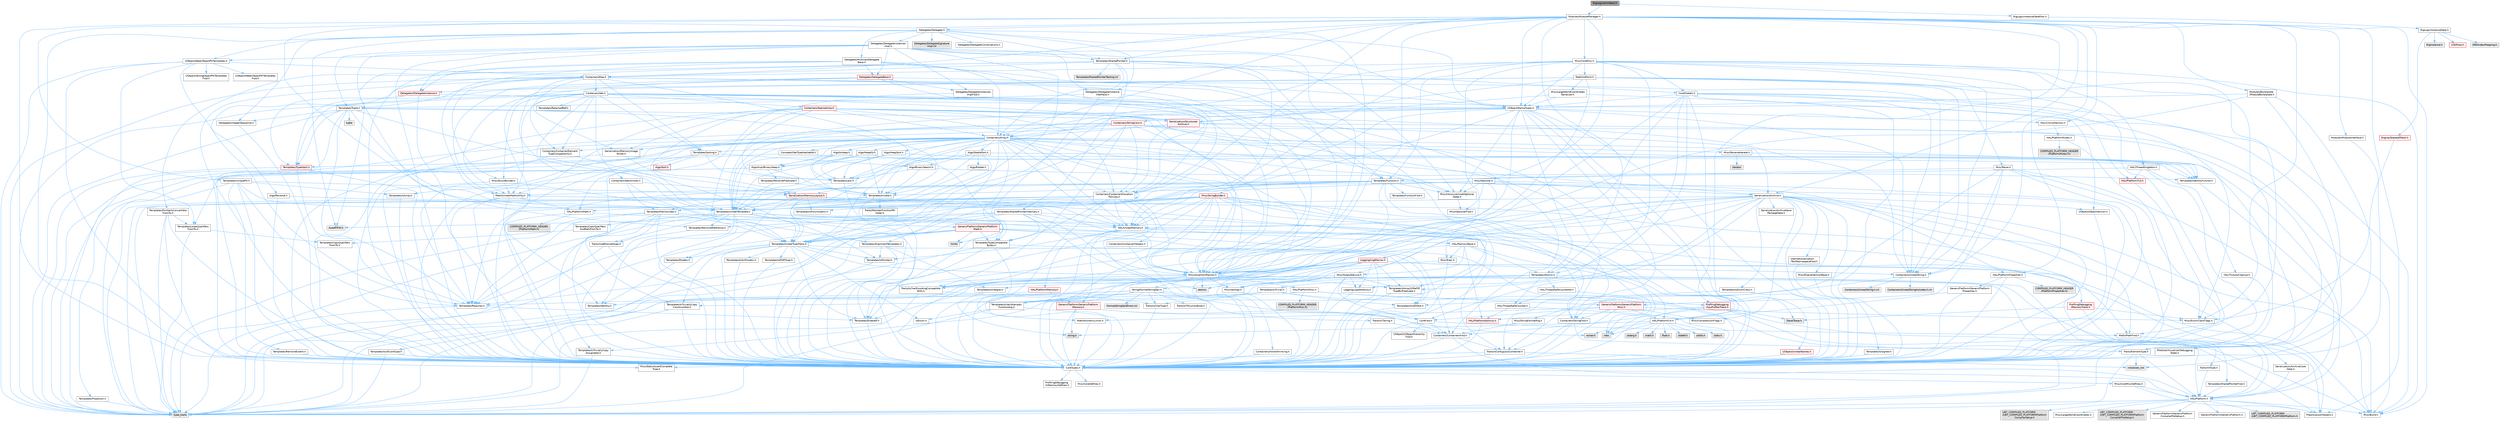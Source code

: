digraph "RigLogicAnimNext.h"
{
 // INTERACTIVE_SVG=YES
 // LATEX_PDF_SIZE
  bgcolor="transparent";
  edge [fontname=Helvetica,fontsize=10,labelfontname=Helvetica,labelfontsize=10];
  node [fontname=Helvetica,fontsize=10,shape=box,height=0.2,width=0.4];
  Node1 [id="Node000001",label="RigLogicAnimNext.h",height=0.2,width=0.4,color="gray40", fillcolor="grey60", style="filled", fontcolor="black",tooltip=" "];
  Node1 -> Node2 [id="edge1_Node000001_Node000002",color="steelblue1",style="solid",tooltip=" "];
  Node2 [id="Node000002",label="Modules/ModuleManager.h",height=0.2,width=0.4,color="grey40", fillcolor="white", style="filled",URL="$d3/dd3/ModuleManager_8h.html",tooltip=" "];
  Node2 -> Node3 [id="edge2_Node000002_Node000003",color="steelblue1",style="solid",tooltip=" "];
  Node3 [id="Node000003",label="Containers/Array.h",height=0.2,width=0.4,color="grey40", fillcolor="white", style="filled",URL="$df/dd0/Array_8h.html",tooltip=" "];
  Node3 -> Node4 [id="edge3_Node000003_Node000004",color="steelblue1",style="solid",tooltip=" "];
  Node4 [id="Node000004",label="CoreTypes.h",height=0.2,width=0.4,color="grey40", fillcolor="white", style="filled",URL="$dc/dec/CoreTypes_8h.html",tooltip=" "];
  Node4 -> Node5 [id="edge4_Node000004_Node000005",color="steelblue1",style="solid",tooltip=" "];
  Node5 [id="Node000005",label="HAL/Platform.h",height=0.2,width=0.4,color="grey40", fillcolor="white", style="filled",URL="$d9/dd0/Platform_8h.html",tooltip=" "];
  Node5 -> Node6 [id="edge5_Node000005_Node000006",color="steelblue1",style="solid",tooltip=" "];
  Node6 [id="Node000006",label="Misc/Build.h",height=0.2,width=0.4,color="grey40", fillcolor="white", style="filled",URL="$d3/dbb/Build_8h.html",tooltip=" "];
  Node5 -> Node7 [id="edge6_Node000005_Node000007",color="steelblue1",style="solid",tooltip=" "];
  Node7 [id="Node000007",label="Misc/LargeWorldCoordinates.h",height=0.2,width=0.4,color="grey40", fillcolor="white", style="filled",URL="$d2/dcb/LargeWorldCoordinates_8h.html",tooltip=" "];
  Node5 -> Node8 [id="edge7_Node000005_Node000008",color="steelblue1",style="solid",tooltip=" "];
  Node8 [id="Node000008",label="type_traits",height=0.2,width=0.4,color="grey60", fillcolor="#E0E0E0", style="filled",tooltip=" "];
  Node5 -> Node9 [id="edge8_Node000005_Node000009",color="steelblue1",style="solid",tooltip=" "];
  Node9 [id="Node000009",label="PreprocessorHelpers.h",height=0.2,width=0.4,color="grey40", fillcolor="white", style="filled",URL="$db/ddb/PreprocessorHelpers_8h.html",tooltip=" "];
  Node5 -> Node10 [id="edge9_Node000005_Node000010",color="steelblue1",style="solid",tooltip=" "];
  Node10 [id="Node000010",label="UBT_COMPILED_PLATFORM\l/UBT_COMPILED_PLATFORMPlatform\lCompilerPreSetup.h",height=0.2,width=0.4,color="grey60", fillcolor="#E0E0E0", style="filled",tooltip=" "];
  Node5 -> Node11 [id="edge10_Node000005_Node000011",color="steelblue1",style="solid",tooltip=" "];
  Node11 [id="Node000011",label="GenericPlatform/GenericPlatform\lCompilerPreSetup.h",height=0.2,width=0.4,color="grey40", fillcolor="white", style="filled",URL="$d9/dc8/GenericPlatformCompilerPreSetup_8h.html",tooltip=" "];
  Node5 -> Node12 [id="edge11_Node000005_Node000012",color="steelblue1",style="solid",tooltip=" "];
  Node12 [id="Node000012",label="GenericPlatform/GenericPlatform.h",height=0.2,width=0.4,color="grey40", fillcolor="white", style="filled",URL="$d6/d84/GenericPlatform_8h.html",tooltip=" "];
  Node5 -> Node13 [id="edge12_Node000005_Node000013",color="steelblue1",style="solid",tooltip=" "];
  Node13 [id="Node000013",label="UBT_COMPILED_PLATFORM\l/UBT_COMPILED_PLATFORMPlatform.h",height=0.2,width=0.4,color="grey60", fillcolor="#E0E0E0", style="filled",tooltip=" "];
  Node5 -> Node14 [id="edge13_Node000005_Node000014",color="steelblue1",style="solid",tooltip=" "];
  Node14 [id="Node000014",label="UBT_COMPILED_PLATFORM\l/UBT_COMPILED_PLATFORMPlatform\lCompilerSetup.h",height=0.2,width=0.4,color="grey60", fillcolor="#E0E0E0", style="filled",tooltip=" "];
  Node4 -> Node15 [id="edge14_Node000004_Node000015",color="steelblue1",style="solid",tooltip=" "];
  Node15 [id="Node000015",label="ProfilingDebugging\l/UMemoryDefines.h",height=0.2,width=0.4,color="grey40", fillcolor="white", style="filled",URL="$d2/da2/UMemoryDefines_8h.html",tooltip=" "];
  Node4 -> Node16 [id="edge15_Node000004_Node000016",color="steelblue1",style="solid",tooltip=" "];
  Node16 [id="Node000016",label="Misc/CoreMiscDefines.h",height=0.2,width=0.4,color="grey40", fillcolor="white", style="filled",URL="$da/d38/CoreMiscDefines_8h.html",tooltip=" "];
  Node16 -> Node5 [id="edge16_Node000016_Node000005",color="steelblue1",style="solid",tooltip=" "];
  Node16 -> Node9 [id="edge17_Node000016_Node000009",color="steelblue1",style="solid",tooltip=" "];
  Node4 -> Node17 [id="edge18_Node000004_Node000017",color="steelblue1",style="solid",tooltip=" "];
  Node17 [id="Node000017",label="Misc/CoreDefines.h",height=0.2,width=0.4,color="grey40", fillcolor="white", style="filled",URL="$d3/dd2/CoreDefines_8h.html",tooltip=" "];
  Node3 -> Node18 [id="edge19_Node000003_Node000018",color="steelblue1",style="solid",tooltip=" "];
  Node18 [id="Node000018",label="Misc/AssertionMacros.h",height=0.2,width=0.4,color="grey40", fillcolor="white", style="filled",URL="$d0/dfa/AssertionMacros_8h.html",tooltip=" "];
  Node18 -> Node4 [id="edge20_Node000018_Node000004",color="steelblue1",style="solid",tooltip=" "];
  Node18 -> Node5 [id="edge21_Node000018_Node000005",color="steelblue1",style="solid",tooltip=" "];
  Node18 -> Node19 [id="edge22_Node000018_Node000019",color="steelblue1",style="solid",tooltip=" "];
  Node19 [id="Node000019",label="HAL/PlatformMisc.h",height=0.2,width=0.4,color="grey40", fillcolor="white", style="filled",URL="$d0/df5/PlatformMisc_8h.html",tooltip=" "];
  Node19 -> Node4 [id="edge23_Node000019_Node000004",color="steelblue1",style="solid",tooltip=" "];
  Node19 -> Node20 [id="edge24_Node000019_Node000020",color="steelblue1",style="solid",tooltip=" "];
  Node20 [id="Node000020",label="GenericPlatform/GenericPlatform\lMisc.h",height=0.2,width=0.4,color="red", fillcolor="#FFF0F0", style="filled",URL="$db/d9a/GenericPlatformMisc_8h.html",tooltip=" "];
  Node20 -> Node21 [id="edge25_Node000020_Node000021",color="steelblue1",style="solid",tooltip=" "];
  Node21 [id="Node000021",label="Containers/StringFwd.h",height=0.2,width=0.4,color="grey40", fillcolor="white", style="filled",URL="$df/d37/StringFwd_8h.html",tooltip=" "];
  Node21 -> Node4 [id="edge26_Node000021_Node000004",color="steelblue1",style="solid",tooltip=" "];
  Node21 -> Node22 [id="edge27_Node000021_Node000022",color="steelblue1",style="solid",tooltip=" "];
  Node22 [id="Node000022",label="Traits/ElementType.h",height=0.2,width=0.4,color="grey40", fillcolor="white", style="filled",URL="$d5/d4f/ElementType_8h.html",tooltip=" "];
  Node22 -> Node5 [id="edge28_Node000022_Node000005",color="steelblue1",style="solid",tooltip=" "];
  Node22 -> Node23 [id="edge29_Node000022_Node000023",color="steelblue1",style="solid",tooltip=" "];
  Node23 [id="Node000023",label="initializer_list",height=0.2,width=0.4,color="grey60", fillcolor="#E0E0E0", style="filled",tooltip=" "];
  Node22 -> Node8 [id="edge30_Node000022_Node000008",color="steelblue1",style="solid",tooltip=" "];
  Node21 -> Node24 [id="edge31_Node000021_Node000024",color="steelblue1",style="solid",tooltip=" "];
  Node24 [id="Node000024",label="Traits/IsContiguousContainer.h",height=0.2,width=0.4,color="grey40", fillcolor="white", style="filled",URL="$d5/d3c/IsContiguousContainer_8h.html",tooltip=" "];
  Node24 -> Node4 [id="edge32_Node000024_Node000004",color="steelblue1",style="solid",tooltip=" "];
  Node24 -> Node25 [id="edge33_Node000024_Node000025",color="steelblue1",style="solid",tooltip=" "];
  Node25 [id="Node000025",label="Misc/StaticAssertComplete\lType.h",height=0.2,width=0.4,color="grey40", fillcolor="white", style="filled",URL="$d5/d4e/StaticAssertCompleteType_8h.html",tooltip=" "];
  Node24 -> Node23 [id="edge34_Node000024_Node000023",color="steelblue1",style="solid",tooltip=" "];
  Node20 -> Node26 [id="edge35_Node000020_Node000026",color="steelblue1",style="solid",tooltip=" "];
  Node26 [id="Node000026",label="CoreFwd.h",height=0.2,width=0.4,color="grey40", fillcolor="white", style="filled",URL="$d1/d1e/CoreFwd_8h.html",tooltip=" "];
  Node26 -> Node4 [id="edge36_Node000026_Node000004",color="steelblue1",style="solid",tooltip=" "];
  Node26 -> Node27 [id="edge37_Node000026_Node000027",color="steelblue1",style="solid",tooltip=" "];
  Node27 [id="Node000027",label="Containers/ContainersFwd.h",height=0.2,width=0.4,color="grey40", fillcolor="white", style="filled",URL="$d4/d0a/ContainersFwd_8h.html",tooltip=" "];
  Node27 -> Node5 [id="edge38_Node000027_Node000005",color="steelblue1",style="solid",tooltip=" "];
  Node27 -> Node4 [id="edge39_Node000027_Node000004",color="steelblue1",style="solid",tooltip=" "];
  Node27 -> Node24 [id="edge40_Node000027_Node000024",color="steelblue1",style="solid",tooltip=" "];
  Node26 -> Node28 [id="edge41_Node000026_Node000028",color="steelblue1",style="solid",tooltip=" "];
  Node28 [id="Node000028",label="Math/MathFwd.h",height=0.2,width=0.4,color="grey40", fillcolor="white", style="filled",URL="$d2/d10/MathFwd_8h.html",tooltip=" "];
  Node28 -> Node5 [id="edge42_Node000028_Node000005",color="steelblue1",style="solid",tooltip=" "];
  Node26 -> Node29 [id="edge43_Node000026_Node000029",color="steelblue1",style="solid",tooltip=" "];
  Node29 [id="Node000029",label="UObject/UObjectHierarchy\lFwd.h",height=0.2,width=0.4,color="grey40", fillcolor="white", style="filled",URL="$d3/d13/UObjectHierarchyFwd_8h.html",tooltip=" "];
  Node20 -> Node4 [id="edge44_Node000020_Node000004",color="steelblue1",style="solid",tooltip=" "];
  Node20 -> Node31 [id="edge45_Node000020_Node000031",color="steelblue1",style="solid",tooltip=" "];
  Node31 [id="Node000031",label="HAL/PlatformCrt.h",height=0.2,width=0.4,color="grey40", fillcolor="white", style="filled",URL="$d8/d75/PlatformCrt_8h.html",tooltip=" "];
  Node31 -> Node32 [id="edge46_Node000031_Node000032",color="steelblue1",style="solid",tooltip=" "];
  Node32 [id="Node000032",label="new",height=0.2,width=0.4,color="grey60", fillcolor="#E0E0E0", style="filled",tooltip=" "];
  Node31 -> Node33 [id="edge47_Node000031_Node000033",color="steelblue1",style="solid",tooltip=" "];
  Node33 [id="Node000033",label="wchar.h",height=0.2,width=0.4,color="grey60", fillcolor="#E0E0E0", style="filled",tooltip=" "];
  Node31 -> Node34 [id="edge48_Node000031_Node000034",color="steelblue1",style="solid",tooltip=" "];
  Node34 [id="Node000034",label="stddef.h",height=0.2,width=0.4,color="grey60", fillcolor="#E0E0E0", style="filled",tooltip=" "];
  Node31 -> Node35 [id="edge49_Node000031_Node000035",color="steelblue1",style="solid",tooltip=" "];
  Node35 [id="Node000035",label="stdlib.h",height=0.2,width=0.4,color="grey60", fillcolor="#E0E0E0", style="filled",tooltip=" "];
  Node31 -> Node36 [id="edge50_Node000031_Node000036",color="steelblue1",style="solid",tooltip=" "];
  Node36 [id="Node000036",label="stdio.h",height=0.2,width=0.4,color="grey60", fillcolor="#E0E0E0", style="filled",tooltip=" "];
  Node31 -> Node37 [id="edge51_Node000031_Node000037",color="steelblue1",style="solid",tooltip=" "];
  Node37 [id="Node000037",label="stdarg.h",height=0.2,width=0.4,color="grey60", fillcolor="#E0E0E0", style="filled",tooltip=" "];
  Node31 -> Node38 [id="edge52_Node000031_Node000038",color="steelblue1",style="solid",tooltip=" "];
  Node38 [id="Node000038",label="math.h",height=0.2,width=0.4,color="grey60", fillcolor="#E0E0E0", style="filled",tooltip=" "];
  Node31 -> Node39 [id="edge53_Node000031_Node000039",color="steelblue1",style="solid",tooltip=" "];
  Node39 [id="Node000039",label="float.h",height=0.2,width=0.4,color="grey60", fillcolor="#E0E0E0", style="filled",tooltip=" "];
  Node31 -> Node40 [id="edge54_Node000031_Node000040",color="steelblue1",style="solid",tooltip=" "];
  Node40 [id="Node000040",label="string.h",height=0.2,width=0.4,color="grey60", fillcolor="#E0E0E0", style="filled",tooltip=" "];
  Node20 -> Node41 [id="edge55_Node000020_Node000041",color="steelblue1",style="solid",tooltip=" "];
  Node41 [id="Node000041",label="Math/NumericLimits.h",height=0.2,width=0.4,color="grey40", fillcolor="white", style="filled",URL="$df/d1b/NumericLimits_8h.html",tooltip=" "];
  Node41 -> Node4 [id="edge56_Node000041_Node000004",color="steelblue1",style="solid",tooltip=" "];
  Node20 -> Node42 [id="edge57_Node000020_Node000042",color="steelblue1",style="solid",tooltip=" "];
  Node42 [id="Node000042",label="Misc/CompressionFlags.h",height=0.2,width=0.4,color="grey40", fillcolor="white", style="filled",URL="$d9/d76/CompressionFlags_8h.html",tooltip=" "];
  Node20 -> Node43 [id="edge58_Node000020_Node000043",color="steelblue1",style="solid",tooltip=" "];
  Node43 [id="Node000043",label="Misc/EnumClassFlags.h",height=0.2,width=0.4,color="grey40", fillcolor="white", style="filled",URL="$d8/de7/EnumClassFlags_8h.html",tooltip=" "];
  Node19 -> Node46 [id="edge59_Node000019_Node000046",color="steelblue1",style="solid",tooltip=" "];
  Node46 [id="Node000046",label="COMPILED_PLATFORM_HEADER\l(PlatformMisc.h)",height=0.2,width=0.4,color="grey60", fillcolor="#E0E0E0", style="filled",tooltip=" "];
  Node19 -> Node47 [id="edge60_Node000019_Node000047",color="steelblue1",style="solid",tooltip=" "];
  Node47 [id="Node000047",label="ProfilingDebugging\l/CpuProfilerTrace.h",height=0.2,width=0.4,color="red", fillcolor="#FFF0F0", style="filled",URL="$da/dcb/CpuProfilerTrace_8h.html",tooltip=" "];
  Node47 -> Node4 [id="edge61_Node000047_Node000004",color="steelblue1",style="solid",tooltip=" "];
  Node47 -> Node27 [id="edge62_Node000047_Node000027",color="steelblue1",style="solid",tooltip=" "];
  Node47 -> Node48 [id="edge63_Node000047_Node000048",color="steelblue1",style="solid",tooltip=" "];
  Node48 [id="Node000048",label="HAL/PlatformAtomics.h",height=0.2,width=0.4,color="red", fillcolor="#FFF0F0", style="filled",URL="$d3/d36/PlatformAtomics_8h.html",tooltip=" "];
  Node48 -> Node4 [id="edge64_Node000048_Node000004",color="steelblue1",style="solid",tooltip=" "];
  Node47 -> Node9 [id="edge65_Node000047_Node000009",color="steelblue1",style="solid",tooltip=" "];
  Node47 -> Node6 [id="edge66_Node000047_Node000006",color="steelblue1",style="solid",tooltip=" "];
  Node47 -> Node54 [id="edge67_Node000047_Node000054",color="steelblue1",style="solid",tooltip=" "];
  Node54 [id="Node000054",label="Trace/Trace.h",height=0.2,width=0.4,color="grey60", fillcolor="#E0E0E0", style="filled",tooltip=" "];
  Node18 -> Node9 [id="edge68_Node000018_Node000009",color="steelblue1",style="solid",tooltip=" "];
  Node18 -> Node55 [id="edge69_Node000018_Node000055",color="steelblue1",style="solid",tooltip=" "];
  Node55 [id="Node000055",label="Templates/EnableIf.h",height=0.2,width=0.4,color="grey40", fillcolor="white", style="filled",URL="$d7/d60/EnableIf_8h.html",tooltip=" "];
  Node55 -> Node4 [id="edge70_Node000055_Node000004",color="steelblue1",style="solid",tooltip=" "];
  Node18 -> Node56 [id="edge71_Node000018_Node000056",color="steelblue1",style="solid",tooltip=" "];
  Node56 [id="Node000056",label="Templates/IsArrayOrRefOf\lTypeByPredicate.h",height=0.2,width=0.4,color="grey40", fillcolor="white", style="filled",URL="$d6/da1/IsArrayOrRefOfTypeByPredicate_8h.html",tooltip=" "];
  Node56 -> Node4 [id="edge72_Node000056_Node000004",color="steelblue1",style="solid",tooltip=" "];
  Node18 -> Node57 [id="edge73_Node000018_Node000057",color="steelblue1",style="solid",tooltip=" "];
  Node57 [id="Node000057",label="Templates/IsValidVariadic\lFunctionArg.h",height=0.2,width=0.4,color="grey40", fillcolor="white", style="filled",URL="$d0/dc8/IsValidVariadicFunctionArg_8h.html",tooltip=" "];
  Node57 -> Node4 [id="edge74_Node000057_Node000004",color="steelblue1",style="solid",tooltip=" "];
  Node57 -> Node58 [id="edge75_Node000057_Node000058",color="steelblue1",style="solid",tooltip=" "];
  Node58 [id="Node000058",label="IsEnum.h",height=0.2,width=0.4,color="grey40", fillcolor="white", style="filled",URL="$d4/de5/IsEnum_8h.html",tooltip=" "];
  Node57 -> Node8 [id="edge76_Node000057_Node000008",color="steelblue1",style="solid",tooltip=" "];
  Node18 -> Node59 [id="edge77_Node000018_Node000059",color="steelblue1",style="solid",tooltip=" "];
  Node59 [id="Node000059",label="Traits/IsCharEncodingCompatible\lWith.h",height=0.2,width=0.4,color="grey40", fillcolor="white", style="filled",URL="$df/dd1/IsCharEncodingCompatibleWith_8h.html",tooltip=" "];
  Node59 -> Node8 [id="edge78_Node000059_Node000008",color="steelblue1",style="solid",tooltip=" "];
  Node59 -> Node60 [id="edge79_Node000059_Node000060",color="steelblue1",style="solid",tooltip=" "];
  Node60 [id="Node000060",label="Traits/IsCharType.h",height=0.2,width=0.4,color="grey40", fillcolor="white", style="filled",URL="$db/d51/IsCharType_8h.html",tooltip=" "];
  Node60 -> Node4 [id="edge80_Node000060_Node000004",color="steelblue1",style="solid",tooltip=" "];
  Node18 -> Node61 [id="edge81_Node000018_Node000061",color="steelblue1",style="solid",tooltip=" "];
  Node61 [id="Node000061",label="Misc/VarArgs.h",height=0.2,width=0.4,color="grey40", fillcolor="white", style="filled",URL="$d5/d6f/VarArgs_8h.html",tooltip=" "];
  Node61 -> Node4 [id="edge82_Node000061_Node000004",color="steelblue1",style="solid",tooltip=" "];
  Node18 -> Node62 [id="edge83_Node000018_Node000062",color="steelblue1",style="solid",tooltip=" "];
  Node62 [id="Node000062",label="String/FormatStringSan.h",height=0.2,width=0.4,color="grey40", fillcolor="white", style="filled",URL="$d3/d8b/FormatStringSan_8h.html",tooltip=" "];
  Node62 -> Node8 [id="edge84_Node000062_Node000008",color="steelblue1",style="solid",tooltip=" "];
  Node62 -> Node4 [id="edge85_Node000062_Node000004",color="steelblue1",style="solid",tooltip=" "];
  Node62 -> Node63 [id="edge86_Node000062_Node000063",color="steelblue1",style="solid",tooltip=" "];
  Node63 [id="Node000063",label="Templates/Requires.h",height=0.2,width=0.4,color="grey40", fillcolor="white", style="filled",URL="$dc/d96/Requires_8h.html",tooltip=" "];
  Node63 -> Node55 [id="edge87_Node000063_Node000055",color="steelblue1",style="solid",tooltip=" "];
  Node63 -> Node8 [id="edge88_Node000063_Node000008",color="steelblue1",style="solid",tooltip=" "];
  Node62 -> Node64 [id="edge89_Node000062_Node000064",color="steelblue1",style="solid",tooltip=" "];
  Node64 [id="Node000064",label="Templates/Identity.h",height=0.2,width=0.4,color="grey40", fillcolor="white", style="filled",URL="$d0/dd5/Identity_8h.html",tooltip=" "];
  Node62 -> Node57 [id="edge90_Node000062_Node000057",color="steelblue1",style="solid",tooltip=" "];
  Node62 -> Node60 [id="edge91_Node000062_Node000060",color="steelblue1",style="solid",tooltip=" "];
  Node62 -> Node65 [id="edge92_Node000062_Node000065",color="steelblue1",style="solid",tooltip=" "];
  Node65 [id="Node000065",label="Traits/IsTEnumAsByte.h",height=0.2,width=0.4,color="grey40", fillcolor="white", style="filled",URL="$d1/de6/IsTEnumAsByte_8h.html",tooltip=" "];
  Node62 -> Node66 [id="edge93_Node000062_Node000066",color="steelblue1",style="solid",tooltip=" "];
  Node66 [id="Node000066",label="Traits/IsTString.h",height=0.2,width=0.4,color="grey40", fillcolor="white", style="filled",URL="$d0/df8/IsTString_8h.html",tooltip=" "];
  Node66 -> Node27 [id="edge94_Node000066_Node000027",color="steelblue1",style="solid",tooltip=" "];
  Node62 -> Node27 [id="edge95_Node000062_Node000027",color="steelblue1",style="solid",tooltip=" "];
  Node62 -> Node67 [id="edge96_Node000062_Node000067",color="steelblue1",style="solid",tooltip=" "];
  Node67 [id="Node000067",label="FormatStringSanErrors.inl",height=0.2,width=0.4,color="grey60", fillcolor="#E0E0E0", style="filled",tooltip=" "];
  Node18 -> Node68 [id="edge97_Node000018_Node000068",color="steelblue1",style="solid",tooltip=" "];
  Node68 [id="Node000068",label="atomic",height=0.2,width=0.4,color="grey60", fillcolor="#E0E0E0", style="filled",tooltip=" "];
  Node3 -> Node69 [id="edge98_Node000003_Node000069",color="steelblue1",style="solid",tooltip=" "];
  Node69 [id="Node000069",label="Misc/IntrusiveUnsetOptional\lState.h",height=0.2,width=0.4,color="grey40", fillcolor="white", style="filled",URL="$d2/d0a/IntrusiveUnsetOptionalState_8h.html",tooltip=" "];
  Node69 -> Node70 [id="edge99_Node000069_Node000070",color="steelblue1",style="solid",tooltip=" "];
  Node70 [id="Node000070",label="Misc/OptionalFwd.h",height=0.2,width=0.4,color="grey40", fillcolor="white", style="filled",URL="$dc/d50/OptionalFwd_8h.html",tooltip=" "];
  Node3 -> Node71 [id="edge100_Node000003_Node000071",color="steelblue1",style="solid",tooltip=" "];
  Node71 [id="Node000071",label="Misc/ReverseIterate.h",height=0.2,width=0.4,color="grey40", fillcolor="white", style="filled",URL="$db/de3/ReverseIterate_8h.html",tooltip=" "];
  Node71 -> Node5 [id="edge101_Node000071_Node000005",color="steelblue1",style="solid",tooltip=" "];
  Node71 -> Node72 [id="edge102_Node000071_Node000072",color="steelblue1",style="solid",tooltip=" "];
  Node72 [id="Node000072",label="iterator",height=0.2,width=0.4,color="grey60", fillcolor="#E0E0E0", style="filled",tooltip=" "];
  Node3 -> Node73 [id="edge103_Node000003_Node000073",color="steelblue1",style="solid",tooltip=" "];
  Node73 [id="Node000073",label="HAL/UnrealMemory.h",height=0.2,width=0.4,color="grey40", fillcolor="white", style="filled",URL="$d9/d96/UnrealMemory_8h.html",tooltip=" "];
  Node73 -> Node4 [id="edge104_Node000073_Node000004",color="steelblue1",style="solid",tooltip=" "];
  Node73 -> Node74 [id="edge105_Node000073_Node000074",color="steelblue1",style="solid",tooltip=" "];
  Node74 [id="Node000074",label="GenericPlatform/GenericPlatform\lMemory.h",height=0.2,width=0.4,color="red", fillcolor="#FFF0F0", style="filled",URL="$dd/d22/GenericPlatformMemory_8h.html",tooltip=" "];
  Node74 -> Node26 [id="edge106_Node000074_Node000026",color="steelblue1",style="solid",tooltip=" "];
  Node74 -> Node4 [id="edge107_Node000074_Node000004",color="steelblue1",style="solid",tooltip=" "];
  Node74 -> Node40 [id="edge108_Node000074_Node000040",color="steelblue1",style="solid",tooltip=" "];
  Node74 -> Node33 [id="edge109_Node000074_Node000033",color="steelblue1",style="solid",tooltip=" "];
  Node73 -> Node77 [id="edge110_Node000073_Node000077",color="steelblue1",style="solid",tooltip=" "];
  Node77 [id="Node000077",label="HAL/MemoryBase.h",height=0.2,width=0.4,color="grey40", fillcolor="white", style="filled",URL="$d6/d9f/MemoryBase_8h.html",tooltip=" "];
  Node77 -> Node4 [id="edge111_Node000077_Node000004",color="steelblue1",style="solid",tooltip=" "];
  Node77 -> Node48 [id="edge112_Node000077_Node000048",color="steelblue1",style="solid",tooltip=" "];
  Node77 -> Node31 [id="edge113_Node000077_Node000031",color="steelblue1",style="solid",tooltip=" "];
  Node77 -> Node78 [id="edge114_Node000077_Node000078",color="steelblue1",style="solid",tooltip=" "];
  Node78 [id="Node000078",label="Misc/Exec.h",height=0.2,width=0.4,color="grey40", fillcolor="white", style="filled",URL="$de/ddb/Exec_8h.html",tooltip=" "];
  Node78 -> Node4 [id="edge115_Node000078_Node000004",color="steelblue1",style="solid",tooltip=" "];
  Node78 -> Node18 [id="edge116_Node000078_Node000018",color="steelblue1",style="solid",tooltip=" "];
  Node77 -> Node79 [id="edge117_Node000077_Node000079",color="steelblue1",style="solid",tooltip=" "];
  Node79 [id="Node000079",label="Misc/OutputDevice.h",height=0.2,width=0.4,color="grey40", fillcolor="white", style="filled",URL="$d7/d32/OutputDevice_8h.html",tooltip=" "];
  Node79 -> Node26 [id="edge118_Node000079_Node000026",color="steelblue1",style="solid",tooltip=" "];
  Node79 -> Node4 [id="edge119_Node000079_Node000004",color="steelblue1",style="solid",tooltip=" "];
  Node79 -> Node80 [id="edge120_Node000079_Node000080",color="steelblue1",style="solid",tooltip=" "];
  Node80 [id="Node000080",label="Logging/LogVerbosity.h",height=0.2,width=0.4,color="grey40", fillcolor="white", style="filled",URL="$d2/d8f/LogVerbosity_8h.html",tooltip=" "];
  Node80 -> Node4 [id="edge121_Node000080_Node000004",color="steelblue1",style="solid",tooltip=" "];
  Node79 -> Node61 [id="edge122_Node000079_Node000061",color="steelblue1",style="solid",tooltip=" "];
  Node79 -> Node56 [id="edge123_Node000079_Node000056",color="steelblue1",style="solid",tooltip=" "];
  Node79 -> Node57 [id="edge124_Node000079_Node000057",color="steelblue1",style="solid",tooltip=" "];
  Node79 -> Node59 [id="edge125_Node000079_Node000059",color="steelblue1",style="solid",tooltip=" "];
  Node77 -> Node81 [id="edge126_Node000077_Node000081",color="steelblue1",style="solid",tooltip=" "];
  Node81 [id="Node000081",label="Templates/Atomic.h",height=0.2,width=0.4,color="grey40", fillcolor="white", style="filled",URL="$d3/d91/Atomic_8h.html",tooltip=" "];
  Node81 -> Node82 [id="edge127_Node000081_Node000082",color="steelblue1",style="solid",tooltip=" "];
  Node82 [id="Node000082",label="HAL/ThreadSafeCounter.h",height=0.2,width=0.4,color="grey40", fillcolor="white", style="filled",URL="$dc/dc9/ThreadSafeCounter_8h.html",tooltip=" "];
  Node82 -> Node4 [id="edge128_Node000082_Node000004",color="steelblue1",style="solid",tooltip=" "];
  Node82 -> Node48 [id="edge129_Node000082_Node000048",color="steelblue1",style="solid",tooltip=" "];
  Node81 -> Node83 [id="edge130_Node000081_Node000083",color="steelblue1",style="solid",tooltip=" "];
  Node83 [id="Node000083",label="HAL/ThreadSafeCounter64.h",height=0.2,width=0.4,color="grey40", fillcolor="white", style="filled",URL="$d0/d12/ThreadSafeCounter64_8h.html",tooltip=" "];
  Node83 -> Node4 [id="edge131_Node000083_Node000004",color="steelblue1",style="solid",tooltip=" "];
  Node83 -> Node82 [id="edge132_Node000083_Node000082",color="steelblue1",style="solid",tooltip=" "];
  Node81 -> Node84 [id="edge133_Node000081_Node000084",color="steelblue1",style="solid",tooltip=" "];
  Node84 [id="Node000084",label="Templates/IsIntegral.h",height=0.2,width=0.4,color="grey40", fillcolor="white", style="filled",URL="$da/d64/IsIntegral_8h.html",tooltip=" "];
  Node84 -> Node4 [id="edge134_Node000084_Node000004",color="steelblue1",style="solid",tooltip=" "];
  Node81 -> Node85 [id="edge135_Node000081_Node000085",color="steelblue1",style="solid",tooltip=" "];
  Node85 [id="Node000085",label="Templates/IsTrivial.h",height=0.2,width=0.4,color="grey40", fillcolor="white", style="filled",URL="$da/d4c/IsTrivial_8h.html",tooltip=" "];
  Node85 -> Node86 [id="edge136_Node000085_Node000086",color="steelblue1",style="solid",tooltip=" "];
  Node86 [id="Node000086",label="Templates/AndOrNot.h",height=0.2,width=0.4,color="grey40", fillcolor="white", style="filled",URL="$db/d0a/AndOrNot_8h.html",tooltip=" "];
  Node86 -> Node4 [id="edge137_Node000086_Node000004",color="steelblue1",style="solid",tooltip=" "];
  Node85 -> Node87 [id="edge138_Node000085_Node000087",color="steelblue1",style="solid",tooltip=" "];
  Node87 [id="Node000087",label="Templates/IsTriviallyCopy\lConstructible.h",height=0.2,width=0.4,color="grey40", fillcolor="white", style="filled",URL="$d3/d78/IsTriviallyCopyConstructible_8h.html",tooltip=" "];
  Node87 -> Node4 [id="edge139_Node000087_Node000004",color="steelblue1",style="solid",tooltip=" "];
  Node87 -> Node8 [id="edge140_Node000087_Node000008",color="steelblue1",style="solid",tooltip=" "];
  Node85 -> Node88 [id="edge141_Node000085_Node000088",color="steelblue1",style="solid",tooltip=" "];
  Node88 [id="Node000088",label="Templates/IsTriviallyCopy\lAssignable.h",height=0.2,width=0.4,color="grey40", fillcolor="white", style="filled",URL="$d2/df2/IsTriviallyCopyAssignable_8h.html",tooltip=" "];
  Node88 -> Node4 [id="edge142_Node000088_Node000004",color="steelblue1",style="solid",tooltip=" "];
  Node88 -> Node8 [id="edge143_Node000088_Node000008",color="steelblue1",style="solid",tooltip=" "];
  Node85 -> Node8 [id="edge144_Node000085_Node000008",color="steelblue1",style="solid",tooltip=" "];
  Node81 -> Node89 [id="edge145_Node000081_Node000089",color="steelblue1",style="solid",tooltip=" "];
  Node89 [id="Node000089",label="Traits/IntType.h",height=0.2,width=0.4,color="grey40", fillcolor="white", style="filled",URL="$d7/deb/IntType_8h.html",tooltip=" "];
  Node89 -> Node5 [id="edge146_Node000089_Node000005",color="steelblue1",style="solid",tooltip=" "];
  Node81 -> Node68 [id="edge147_Node000081_Node000068",color="steelblue1",style="solid",tooltip=" "];
  Node73 -> Node90 [id="edge148_Node000073_Node000090",color="steelblue1",style="solid",tooltip=" "];
  Node90 [id="Node000090",label="HAL/PlatformMemory.h",height=0.2,width=0.4,color="red", fillcolor="#FFF0F0", style="filled",URL="$de/d68/PlatformMemory_8h.html",tooltip=" "];
  Node90 -> Node4 [id="edge149_Node000090_Node000004",color="steelblue1",style="solid",tooltip=" "];
  Node90 -> Node74 [id="edge150_Node000090_Node000074",color="steelblue1",style="solid",tooltip=" "];
  Node73 -> Node92 [id="edge151_Node000073_Node000092",color="steelblue1",style="solid",tooltip=" "];
  Node92 [id="Node000092",label="ProfilingDebugging\l/MemoryTrace.h",height=0.2,width=0.4,color="red", fillcolor="#FFF0F0", style="filled",URL="$da/dd7/MemoryTrace_8h.html",tooltip=" "];
  Node92 -> Node5 [id="edge152_Node000092_Node000005",color="steelblue1",style="solid",tooltip=" "];
  Node92 -> Node43 [id="edge153_Node000092_Node000043",color="steelblue1",style="solid",tooltip=" "];
  Node92 -> Node54 [id="edge154_Node000092_Node000054",color="steelblue1",style="solid",tooltip=" "];
  Node73 -> Node93 [id="edge155_Node000073_Node000093",color="steelblue1",style="solid",tooltip=" "];
  Node93 [id="Node000093",label="Templates/IsPointer.h",height=0.2,width=0.4,color="grey40", fillcolor="white", style="filled",URL="$d7/d05/IsPointer_8h.html",tooltip=" "];
  Node93 -> Node4 [id="edge156_Node000093_Node000004",color="steelblue1",style="solid",tooltip=" "];
  Node3 -> Node94 [id="edge157_Node000003_Node000094",color="steelblue1",style="solid",tooltip=" "];
  Node94 [id="Node000094",label="Templates/UnrealTypeTraits.h",height=0.2,width=0.4,color="grey40", fillcolor="white", style="filled",URL="$d2/d2d/UnrealTypeTraits_8h.html",tooltip=" "];
  Node94 -> Node4 [id="edge158_Node000094_Node000004",color="steelblue1",style="solid",tooltip=" "];
  Node94 -> Node93 [id="edge159_Node000094_Node000093",color="steelblue1",style="solid",tooltip=" "];
  Node94 -> Node18 [id="edge160_Node000094_Node000018",color="steelblue1",style="solid",tooltip=" "];
  Node94 -> Node86 [id="edge161_Node000094_Node000086",color="steelblue1",style="solid",tooltip=" "];
  Node94 -> Node55 [id="edge162_Node000094_Node000055",color="steelblue1",style="solid",tooltip=" "];
  Node94 -> Node95 [id="edge163_Node000094_Node000095",color="steelblue1",style="solid",tooltip=" "];
  Node95 [id="Node000095",label="Templates/IsArithmetic.h",height=0.2,width=0.4,color="grey40", fillcolor="white", style="filled",URL="$d2/d5d/IsArithmetic_8h.html",tooltip=" "];
  Node95 -> Node4 [id="edge164_Node000095_Node000004",color="steelblue1",style="solid",tooltip=" "];
  Node94 -> Node58 [id="edge165_Node000094_Node000058",color="steelblue1",style="solid",tooltip=" "];
  Node94 -> Node96 [id="edge166_Node000094_Node000096",color="steelblue1",style="solid",tooltip=" "];
  Node96 [id="Node000096",label="Templates/Models.h",height=0.2,width=0.4,color="grey40", fillcolor="white", style="filled",URL="$d3/d0c/Models_8h.html",tooltip=" "];
  Node96 -> Node64 [id="edge167_Node000096_Node000064",color="steelblue1",style="solid",tooltip=" "];
  Node94 -> Node97 [id="edge168_Node000094_Node000097",color="steelblue1",style="solid",tooltip=" "];
  Node97 [id="Node000097",label="Templates/IsPODType.h",height=0.2,width=0.4,color="grey40", fillcolor="white", style="filled",URL="$d7/db1/IsPODType_8h.html",tooltip=" "];
  Node97 -> Node4 [id="edge169_Node000097_Node000004",color="steelblue1",style="solid",tooltip=" "];
  Node94 -> Node98 [id="edge170_Node000094_Node000098",color="steelblue1",style="solid",tooltip=" "];
  Node98 [id="Node000098",label="Templates/IsUECoreType.h",height=0.2,width=0.4,color="grey40", fillcolor="white", style="filled",URL="$d1/db8/IsUECoreType_8h.html",tooltip=" "];
  Node98 -> Node4 [id="edge171_Node000098_Node000004",color="steelblue1",style="solid",tooltip=" "];
  Node98 -> Node8 [id="edge172_Node000098_Node000008",color="steelblue1",style="solid",tooltip=" "];
  Node94 -> Node87 [id="edge173_Node000094_Node000087",color="steelblue1",style="solid",tooltip=" "];
  Node3 -> Node99 [id="edge174_Node000003_Node000099",color="steelblue1",style="solid",tooltip=" "];
  Node99 [id="Node000099",label="Templates/UnrealTemplate.h",height=0.2,width=0.4,color="grey40", fillcolor="white", style="filled",URL="$d4/d24/UnrealTemplate_8h.html",tooltip=" "];
  Node99 -> Node4 [id="edge175_Node000099_Node000004",color="steelblue1",style="solid",tooltip=" "];
  Node99 -> Node93 [id="edge176_Node000099_Node000093",color="steelblue1",style="solid",tooltip=" "];
  Node99 -> Node73 [id="edge177_Node000099_Node000073",color="steelblue1",style="solid",tooltip=" "];
  Node99 -> Node100 [id="edge178_Node000099_Node000100",color="steelblue1",style="solid",tooltip=" "];
  Node100 [id="Node000100",label="Templates/CopyQualifiers\lAndRefsFromTo.h",height=0.2,width=0.4,color="grey40", fillcolor="white", style="filled",URL="$d3/db3/CopyQualifiersAndRefsFromTo_8h.html",tooltip=" "];
  Node100 -> Node101 [id="edge179_Node000100_Node000101",color="steelblue1",style="solid",tooltip=" "];
  Node101 [id="Node000101",label="Templates/CopyQualifiers\lFromTo.h",height=0.2,width=0.4,color="grey40", fillcolor="white", style="filled",URL="$d5/db4/CopyQualifiersFromTo_8h.html",tooltip=" "];
  Node99 -> Node94 [id="edge180_Node000099_Node000094",color="steelblue1",style="solid",tooltip=" "];
  Node99 -> Node102 [id="edge181_Node000099_Node000102",color="steelblue1",style="solid",tooltip=" "];
  Node102 [id="Node000102",label="Templates/RemoveReference.h",height=0.2,width=0.4,color="grey40", fillcolor="white", style="filled",URL="$da/dbe/RemoveReference_8h.html",tooltip=" "];
  Node102 -> Node4 [id="edge182_Node000102_Node000004",color="steelblue1",style="solid",tooltip=" "];
  Node99 -> Node63 [id="edge183_Node000099_Node000063",color="steelblue1",style="solid",tooltip=" "];
  Node99 -> Node103 [id="edge184_Node000099_Node000103",color="steelblue1",style="solid",tooltip=" "];
  Node103 [id="Node000103",label="Templates/TypeCompatible\lBytes.h",height=0.2,width=0.4,color="grey40", fillcolor="white", style="filled",URL="$df/d0a/TypeCompatibleBytes_8h.html",tooltip=" "];
  Node103 -> Node4 [id="edge185_Node000103_Node000004",color="steelblue1",style="solid",tooltip=" "];
  Node103 -> Node40 [id="edge186_Node000103_Node000040",color="steelblue1",style="solid",tooltip=" "];
  Node103 -> Node32 [id="edge187_Node000103_Node000032",color="steelblue1",style="solid",tooltip=" "];
  Node103 -> Node8 [id="edge188_Node000103_Node000008",color="steelblue1",style="solid",tooltip=" "];
  Node99 -> Node64 [id="edge189_Node000099_Node000064",color="steelblue1",style="solid",tooltip=" "];
  Node99 -> Node24 [id="edge190_Node000099_Node000024",color="steelblue1",style="solid",tooltip=" "];
  Node99 -> Node104 [id="edge191_Node000099_Node000104",color="steelblue1",style="solid",tooltip=" "];
  Node104 [id="Node000104",label="Traits/UseBitwiseSwap.h",height=0.2,width=0.4,color="grey40", fillcolor="white", style="filled",URL="$db/df3/UseBitwiseSwap_8h.html",tooltip=" "];
  Node104 -> Node4 [id="edge192_Node000104_Node000004",color="steelblue1",style="solid",tooltip=" "];
  Node104 -> Node8 [id="edge193_Node000104_Node000008",color="steelblue1",style="solid",tooltip=" "];
  Node99 -> Node8 [id="edge194_Node000099_Node000008",color="steelblue1",style="solid",tooltip=" "];
  Node3 -> Node105 [id="edge195_Node000003_Node000105",color="steelblue1",style="solid",tooltip=" "];
  Node105 [id="Node000105",label="Containers/AllowShrinking.h",height=0.2,width=0.4,color="grey40", fillcolor="white", style="filled",URL="$d7/d1a/AllowShrinking_8h.html",tooltip=" "];
  Node105 -> Node4 [id="edge196_Node000105_Node000004",color="steelblue1",style="solid",tooltip=" "];
  Node3 -> Node106 [id="edge197_Node000003_Node000106",color="steelblue1",style="solid",tooltip=" "];
  Node106 [id="Node000106",label="Containers/ContainerAllocation\lPolicies.h",height=0.2,width=0.4,color="grey40", fillcolor="white", style="filled",URL="$d7/dff/ContainerAllocationPolicies_8h.html",tooltip=" "];
  Node106 -> Node4 [id="edge198_Node000106_Node000004",color="steelblue1",style="solid",tooltip=" "];
  Node106 -> Node107 [id="edge199_Node000106_Node000107",color="steelblue1",style="solid",tooltip=" "];
  Node107 [id="Node000107",label="Containers/ContainerHelpers.h",height=0.2,width=0.4,color="grey40", fillcolor="white", style="filled",URL="$d7/d33/ContainerHelpers_8h.html",tooltip=" "];
  Node107 -> Node4 [id="edge200_Node000107_Node000004",color="steelblue1",style="solid",tooltip=" "];
  Node106 -> Node106 [id="edge201_Node000106_Node000106",color="steelblue1",style="solid",tooltip=" "];
  Node106 -> Node108 [id="edge202_Node000106_Node000108",color="steelblue1",style="solid",tooltip=" "];
  Node108 [id="Node000108",label="HAL/PlatformMath.h",height=0.2,width=0.4,color="grey40", fillcolor="white", style="filled",URL="$dc/d53/PlatformMath_8h.html",tooltip=" "];
  Node108 -> Node4 [id="edge203_Node000108_Node000004",color="steelblue1",style="solid",tooltip=" "];
  Node108 -> Node109 [id="edge204_Node000108_Node000109",color="steelblue1",style="solid",tooltip=" "];
  Node109 [id="Node000109",label="GenericPlatform/GenericPlatform\lMath.h",height=0.2,width=0.4,color="red", fillcolor="#FFF0F0", style="filled",URL="$d5/d79/GenericPlatformMath_8h.html",tooltip=" "];
  Node109 -> Node4 [id="edge205_Node000109_Node000004",color="steelblue1",style="solid",tooltip=" "];
  Node109 -> Node27 [id="edge206_Node000109_Node000027",color="steelblue1",style="solid",tooltip=" "];
  Node109 -> Node31 [id="edge207_Node000109_Node000031",color="steelblue1",style="solid",tooltip=" "];
  Node109 -> Node86 [id="edge208_Node000109_Node000086",color="steelblue1",style="solid",tooltip=" "];
  Node109 -> Node94 [id="edge209_Node000109_Node000094",color="steelblue1",style="solid",tooltip=" "];
  Node109 -> Node63 [id="edge210_Node000109_Node000063",color="steelblue1",style="solid",tooltip=" "];
  Node109 -> Node103 [id="edge211_Node000109_Node000103",color="steelblue1",style="solid",tooltip=" "];
  Node109 -> Node114 [id="edge212_Node000109_Node000114",color="steelblue1",style="solid",tooltip=" "];
  Node114 [id="Node000114",label="limits",height=0.2,width=0.4,color="grey60", fillcolor="#E0E0E0", style="filled",tooltip=" "];
  Node109 -> Node8 [id="edge213_Node000109_Node000008",color="steelblue1",style="solid",tooltip=" "];
  Node108 -> Node115 [id="edge214_Node000108_Node000115",color="steelblue1",style="solid",tooltip=" "];
  Node115 [id="Node000115",label="COMPILED_PLATFORM_HEADER\l(PlatformMath.h)",height=0.2,width=0.4,color="grey60", fillcolor="#E0E0E0", style="filled",tooltip=" "];
  Node106 -> Node73 [id="edge215_Node000106_Node000073",color="steelblue1",style="solid",tooltip=" "];
  Node106 -> Node41 [id="edge216_Node000106_Node000041",color="steelblue1",style="solid",tooltip=" "];
  Node106 -> Node18 [id="edge217_Node000106_Node000018",color="steelblue1",style="solid",tooltip=" "];
  Node106 -> Node116 [id="edge218_Node000106_Node000116",color="steelblue1",style="solid",tooltip=" "];
  Node116 [id="Node000116",label="Templates/IsPolymorphic.h",height=0.2,width=0.4,color="grey40", fillcolor="white", style="filled",URL="$dc/d20/IsPolymorphic_8h.html",tooltip=" "];
  Node106 -> Node117 [id="edge219_Node000106_Node000117",color="steelblue1",style="solid",tooltip=" "];
  Node117 [id="Node000117",label="Templates/MemoryOps.h",height=0.2,width=0.4,color="grey40", fillcolor="white", style="filled",URL="$db/dea/MemoryOps_8h.html",tooltip=" "];
  Node117 -> Node4 [id="edge220_Node000117_Node000004",color="steelblue1",style="solid",tooltip=" "];
  Node117 -> Node73 [id="edge221_Node000117_Node000073",color="steelblue1",style="solid",tooltip=" "];
  Node117 -> Node88 [id="edge222_Node000117_Node000088",color="steelblue1",style="solid",tooltip=" "];
  Node117 -> Node87 [id="edge223_Node000117_Node000087",color="steelblue1",style="solid",tooltip=" "];
  Node117 -> Node63 [id="edge224_Node000117_Node000063",color="steelblue1",style="solid",tooltip=" "];
  Node117 -> Node94 [id="edge225_Node000117_Node000094",color="steelblue1",style="solid",tooltip=" "];
  Node117 -> Node104 [id="edge226_Node000117_Node000104",color="steelblue1",style="solid",tooltip=" "];
  Node117 -> Node32 [id="edge227_Node000117_Node000032",color="steelblue1",style="solid",tooltip=" "];
  Node117 -> Node8 [id="edge228_Node000117_Node000008",color="steelblue1",style="solid",tooltip=" "];
  Node106 -> Node103 [id="edge229_Node000106_Node000103",color="steelblue1",style="solid",tooltip=" "];
  Node106 -> Node8 [id="edge230_Node000106_Node000008",color="steelblue1",style="solid",tooltip=" "];
  Node3 -> Node118 [id="edge231_Node000003_Node000118",color="steelblue1",style="solid",tooltip=" "];
  Node118 [id="Node000118",label="Containers/ContainerElement\lTypeCompatibility.h",height=0.2,width=0.4,color="grey40", fillcolor="white", style="filled",URL="$df/ddf/ContainerElementTypeCompatibility_8h.html",tooltip=" "];
  Node118 -> Node4 [id="edge232_Node000118_Node000004",color="steelblue1",style="solid",tooltip=" "];
  Node118 -> Node94 [id="edge233_Node000118_Node000094",color="steelblue1",style="solid",tooltip=" "];
  Node3 -> Node119 [id="edge234_Node000003_Node000119",color="steelblue1",style="solid",tooltip=" "];
  Node119 [id="Node000119",label="Serialization/Archive.h",height=0.2,width=0.4,color="grey40", fillcolor="white", style="filled",URL="$d7/d3b/Archive_8h.html",tooltip=" "];
  Node119 -> Node26 [id="edge235_Node000119_Node000026",color="steelblue1",style="solid",tooltip=" "];
  Node119 -> Node4 [id="edge236_Node000119_Node000004",color="steelblue1",style="solid",tooltip=" "];
  Node119 -> Node120 [id="edge237_Node000119_Node000120",color="steelblue1",style="solid",tooltip=" "];
  Node120 [id="Node000120",label="HAL/PlatformProperties.h",height=0.2,width=0.4,color="grey40", fillcolor="white", style="filled",URL="$d9/db0/PlatformProperties_8h.html",tooltip=" "];
  Node120 -> Node4 [id="edge238_Node000120_Node000004",color="steelblue1",style="solid",tooltip=" "];
  Node120 -> Node121 [id="edge239_Node000120_Node000121",color="steelblue1",style="solid",tooltip=" "];
  Node121 [id="Node000121",label="GenericPlatform/GenericPlatform\lProperties.h",height=0.2,width=0.4,color="grey40", fillcolor="white", style="filled",URL="$d2/dcd/GenericPlatformProperties_8h.html",tooltip=" "];
  Node121 -> Node4 [id="edge240_Node000121_Node000004",color="steelblue1",style="solid",tooltip=" "];
  Node121 -> Node20 [id="edge241_Node000121_Node000020",color="steelblue1",style="solid",tooltip=" "];
  Node120 -> Node122 [id="edge242_Node000120_Node000122",color="steelblue1",style="solid",tooltip=" "];
  Node122 [id="Node000122",label="COMPILED_PLATFORM_HEADER\l(PlatformProperties.h)",height=0.2,width=0.4,color="grey60", fillcolor="#E0E0E0", style="filled",tooltip=" "];
  Node119 -> Node123 [id="edge243_Node000119_Node000123",color="steelblue1",style="solid",tooltip=" "];
  Node123 [id="Node000123",label="Internationalization\l/TextNamespaceFwd.h",height=0.2,width=0.4,color="grey40", fillcolor="white", style="filled",URL="$d8/d97/TextNamespaceFwd_8h.html",tooltip=" "];
  Node123 -> Node4 [id="edge244_Node000123_Node000004",color="steelblue1",style="solid",tooltip=" "];
  Node119 -> Node28 [id="edge245_Node000119_Node000028",color="steelblue1",style="solid",tooltip=" "];
  Node119 -> Node18 [id="edge246_Node000119_Node000018",color="steelblue1",style="solid",tooltip=" "];
  Node119 -> Node6 [id="edge247_Node000119_Node000006",color="steelblue1",style="solid",tooltip=" "];
  Node119 -> Node42 [id="edge248_Node000119_Node000042",color="steelblue1",style="solid",tooltip=" "];
  Node119 -> Node124 [id="edge249_Node000119_Node000124",color="steelblue1",style="solid",tooltip=" "];
  Node124 [id="Node000124",label="Misc/EngineVersionBase.h",height=0.2,width=0.4,color="grey40", fillcolor="white", style="filled",URL="$d5/d2b/EngineVersionBase_8h.html",tooltip=" "];
  Node124 -> Node4 [id="edge250_Node000124_Node000004",color="steelblue1",style="solid",tooltip=" "];
  Node119 -> Node61 [id="edge251_Node000119_Node000061",color="steelblue1",style="solid",tooltip=" "];
  Node119 -> Node125 [id="edge252_Node000119_Node000125",color="steelblue1",style="solid",tooltip=" "];
  Node125 [id="Node000125",label="Serialization/ArchiveCook\lData.h",height=0.2,width=0.4,color="grey40", fillcolor="white", style="filled",URL="$dc/db6/ArchiveCookData_8h.html",tooltip=" "];
  Node125 -> Node5 [id="edge253_Node000125_Node000005",color="steelblue1",style="solid",tooltip=" "];
  Node119 -> Node126 [id="edge254_Node000119_Node000126",color="steelblue1",style="solid",tooltip=" "];
  Node126 [id="Node000126",label="Serialization/ArchiveSave\lPackageData.h",height=0.2,width=0.4,color="grey40", fillcolor="white", style="filled",URL="$d1/d37/ArchiveSavePackageData_8h.html",tooltip=" "];
  Node119 -> Node55 [id="edge255_Node000119_Node000055",color="steelblue1",style="solid",tooltip=" "];
  Node119 -> Node56 [id="edge256_Node000119_Node000056",color="steelblue1",style="solid",tooltip=" "];
  Node119 -> Node127 [id="edge257_Node000119_Node000127",color="steelblue1",style="solid",tooltip=" "];
  Node127 [id="Node000127",label="Templates/IsEnumClass.h",height=0.2,width=0.4,color="grey40", fillcolor="white", style="filled",URL="$d7/d15/IsEnumClass_8h.html",tooltip=" "];
  Node127 -> Node4 [id="edge258_Node000127_Node000004",color="steelblue1",style="solid",tooltip=" "];
  Node127 -> Node86 [id="edge259_Node000127_Node000086",color="steelblue1",style="solid",tooltip=" "];
  Node119 -> Node113 [id="edge260_Node000119_Node000113",color="steelblue1",style="solid",tooltip=" "];
  Node113 [id="Node000113",label="Templates/IsSigned.h",height=0.2,width=0.4,color="grey40", fillcolor="white", style="filled",URL="$d8/dd8/IsSigned_8h.html",tooltip=" "];
  Node113 -> Node4 [id="edge261_Node000113_Node000004",color="steelblue1",style="solid",tooltip=" "];
  Node119 -> Node57 [id="edge262_Node000119_Node000057",color="steelblue1",style="solid",tooltip=" "];
  Node119 -> Node99 [id="edge263_Node000119_Node000099",color="steelblue1",style="solid",tooltip=" "];
  Node119 -> Node59 [id="edge264_Node000119_Node000059",color="steelblue1",style="solid",tooltip=" "];
  Node119 -> Node128 [id="edge265_Node000119_Node000128",color="steelblue1",style="solid",tooltip=" "];
  Node128 [id="Node000128",label="UObject/ObjectVersion.h",height=0.2,width=0.4,color="grey40", fillcolor="white", style="filled",URL="$da/d63/ObjectVersion_8h.html",tooltip=" "];
  Node128 -> Node4 [id="edge266_Node000128_Node000004",color="steelblue1",style="solid",tooltip=" "];
  Node3 -> Node129 [id="edge267_Node000003_Node000129",color="steelblue1",style="solid",tooltip=" "];
  Node129 [id="Node000129",label="Serialization/MemoryImage\lWriter.h",height=0.2,width=0.4,color="grey40", fillcolor="white", style="filled",URL="$d0/d08/MemoryImageWriter_8h.html",tooltip=" "];
  Node129 -> Node4 [id="edge268_Node000129_Node000004",color="steelblue1",style="solid",tooltip=" "];
  Node129 -> Node130 [id="edge269_Node000129_Node000130",color="steelblue1",style="solid",tooltip=" "];
  Node130 [id="Node000130",label="Serialization/MemoryLayout.h",height=0.2,width=0.4,color="red", fillcolor="#FFF0F0", style="filled",URL="$d7/d66/MemoryLayout_8h.html",tooltip=" "];
  Node130 -> Node21 [id="edge270_Node000130_Node000021",color="steelblue1",style="solid",tooltip=" "];
  Node130 -> Node73 [id="edge271_Node000130_Node000073",color="steelblue1",style="solid",tooltip=" "];
  Node130 -> Node55 [id="edge272_Node000130_Node000055",color="steelblue1",style="solid",tooltip=" "];
  Node130 -> Node116 [id="edge273_Node000130_Node000116",color="steelblue1",style="solid",tooltip=" "];
  Node130 -> Node96 [id="edge274_Node000130_Node000096",color="steelblue1",style="solid",tooltip=" "];
  Node130 -> Node99 [id="edge275_Node000130_Node000099",color="steelblue1",style="solid",tooltip=" "];
  Node3 -> Node143 [id="edge276_Node000003_Node000143",color="steelblue1",style="solid",tooltip=" "];
  Node143 [id="Node000143",label="Algo/Heapify.h",height=0.2,width=0.4,color="grey40", fillcolor="white", style="filled",URL="$d0/d2a/Heapify_8h.html",tooltip=" "];
  Node143 -> Node144 [id="edge277_Node000143_Node000144",color="steelblue1",style="solid",tooltip=" "];
  Node144 [id="Node000144",label="Algo/Impl/BinaryHeap.h",height=0.2,width=0.4,color="grey40", fillcolor="white", style="filled",URL="$d7/da3/Algo_2Impl_2BinaryHeap_8h.html",tooltip=" "];
  Node144 -> Node145 [id="edge278_Node000144_Node000145",color="steelblue1",style="solid",tooltip=" "];
  Node145 [id="Node000145",label="Templates/Invoke.h",height=0.2,width=0.4,color="grey40", fillcolor="white", style="filled",URL="$d7/deb/Invoke_8h.html",tooltip=" "];
  Node145 -> Node4 [id="edge279_Node000145_Node000004",color="steelblue1",style="solid",tooltip=" "];
  Node145 -> Node146 [id="edge280_Node000145_Node000146",color="steelblue1",style="solid",tooltip=" "];
  Node146 [id="Node000146",label="Traits/MemberFunctionPtr\lOuter.h",height=0.2,width=0.4,color="grey40", fillcolor="white", style="filled",URL="$db/da7/MemberFunctionPtrOuter_8h.html",tooltip=" "];
  Node145 -> Node99 [id="edge281_Node000145_Node000099",color="steelblue1",style="solid",tooltip=" "];
  Node145 -> Node8 [id="edge282_Node000145_Node000008",color="steelblue1",style="solid",tooltip=" "];
  Node144 -> Node147 [id="edge283_Node000144_Node000147",color="steelblue1",style="solid",tooltip=" "];
  Node147 [id="Node000147",label="Templates/Projection.h",height=0.2,width=0.4,color="grey40", fillcolor="white", style="filled",URL="$d7/df0/Projection_8h.html",tooltip=" "];
  Node147 -> Node8 [id="edge284_Node000147_Node000008",color="steelblue1",style="solid",tooltip=" "];
  Node144 -> Node148 [id="edge285_Node000144_Node000148",color="steelblue1",style="solid",tooltip=" "];
  Node148 [id="Node000148",label="Templates/ReversePredicate.h",height=0.2,width=0.4,color="grey40", fillcolor="white", style="filled",URL="$d8/d28/ReversePredicate_8h.html",tooltip=" "];
  Node148 -> Node145 [id="edge286_Node000148_Node000145",color="steelblue1",style="solid",tooltip=" "];
  Node148 -> Node99 [id="edge287_Node000148_Node000099",color="steelblue1",style="solid",tooltip=" "];
  Node144 -> Node8 [id="edge288_Node000144_Node000008",color="steelblue1",style="solid",tooltip=" "];
  Node143 -> Node149 [id="edge289_Node000143_Node000149",color="steelblue1",style="solid",tooltip=" "];
  Node149 [id="Node000149",label="Templates/IdentityFunctor.h",height=0.2,width=0.4,color="grey40", fillcolor="white", style="filled",URL="$d7/d2e/IdentityFunctor_8h.html",tooltip=" "];
  Node149 -> Node5 [id="edge290_Node000149_Node000005",color="steelblue1",style="solid",tooltip=" "];
  Node143 -> Node145 [id="edge291_Node000143_Node000145",color="steelblue1",style="solid",tooltip=" "];
  Node143 -> Node150 [id="edge292_Node000143_Node000150",color="steelblue1",style="solid",tooltip=" "];
  Node150 [id="Node000150",label="Templates/Less.h",height=0.2,width=0.4,color="grey40", fillcolor="white", style="filled",URL="$de/dc8/Less_8h.html",tooltip=" "];
  Node150 -> Node4 [id="edge293_Node000150_Node000004",color="steelblue1",style="solid",tooltip=" "];
  Node150 -> Node99 [id="edge294_Node000150_Node000099",color="steelblue1",style="solid",tooltip=" "];
  Node143 -> Node99 [id="edge295_Node000143_Node000099",color="steelblue1",style="solid",tooltip=" "];
  Node3 -> Node151 [id="edge296_Node000003_Node000151",color="steelblue1",style="solid",tooltip=" "];
  Node151 [id="Node000151",label="Algo/HeapSort.h",height=0.2,width=0.4,color="grey40", fillcolor="white", style="filled",URL="$d3/d92/HeapSort_8h.html",tooltip=" "];
  Node151 -> Node144 [id="edge297_Node000151_Node000144",color="steelblue1",style="solid",tooltip=" "];
  Node151 -> Node149 [id="edge298_Node000151_Node000149",color="steelblue1",style="solid",tooltip=" "];
  Node151 -> Node150 [id="edge299_Node000151_Node000150",color="steelblue1",style="solid",tooltip=" "];
  Node151 -> Node99 [id="edge300_Node000151_Node000099",color="steelblue1",style="solid",tooltip=" "];
  Node3 -> Node152 [id="edge301_Node000003_Node000152",color="steelblue1",style="solid",tooltip=" "];
  Node152 [id="Node000152",label="Algo/IsHeap.h",height=0.2,width=0.4,color="grey40", fillcolor="white", style="filled",URL="$de/d32/IsHeap_8h.html",tooltip=" "];
  Node152 -> Node144 [id="edge302_Node000152_Node000144",color="steelblue1",style="solid",tooltip=" "];
  Node152 -> Node149 [id="edge303_Node000152_Node000149",color="steelblue1",style="solid",tooltip=" "];
  Node152 -> Node145 [id="edge304_Node000152_Node000145",color="steelblue1",style="solid",tooltip=" "];
  Node152 -> Node150 [id="edge305_Node000152_Node000150",color="steelblue1",style="solid",tooltip=" "];
  Node152 -> Node99 [id="edge306_Node000152_Node000099",color="steelblue1",style="solid",tooltip=" "];
  Node3 -> Node144 [id="edge307_Node000003_Node000144",color="steelblue1",style="solid",tooltip=" "];
  Node3 -> Node153 [id="edge308_Node000003_Node000153",color="steelblue1",style="solid",tooltip=" "];
  Node153 [id="Node000153",label="Algo/StableSort.h",height=0.2,width=0.4,color="grey40", fillcolor="white", style="filled",URL="$d7/d3c/StableSort_8h.html",tooltip=" "];
  Node153 -> Node154 [id="edge309_Node000153_Node000154",color="steelblue1",style="solid",tooltip=" "];
  Node154 [id="Node000154",label="Algo/BinarySearch.h",height=0.2,width=0.4,color="grey40", fillcolor="white", style="filled",URL="$db/db4/BinarySearch_8h.html",tooltip=" "];
  Node154 -> Node149 [id="edge310_Node000154_Node000149",color="steelblue1",style="solid",tooltip=" "];
  Node154 -> Node145 [id="edge311_Node000154_Node000145",color="steelblue1",style="solid",tooltip=" "];
  Node154 -> Node150 [id="edge312_Node000154_Node000150",color="steelblue1",style="solid",tooltip=" "];
  Node153 -> Node155 [id="edge313_Node000153_Node000155",color="steelblue1",style="solid",tooltip=" "];
  Node155 [id="Node000155",label="Algo/Rotate.h",height=0.2,width=0.4,color="grey40", fillcolor="white", style="filled",URL="$dd/da7/Rotate_8h.html",tooltip=" "];
  Node155 -> Node99 [id="edge314_Node000155_Node000099",color="steelblue1",style="solid",tooltip=" "];
  Node153 -> Node149 [id="edge315_Node000153_Node000149",color="steelblue1",style="solid",tooltip=" "];
  Node153 -> Node145 [id="edge316_Node000153_Node000145",color="steelblue1",style="solid",tooltip=" "];
  Node153 -> Node150 [id="edge317_Node000153_Node000150",color="steelblue1",style="solid",tooltip=" "];
  Node153 -> Node99 [id="edge318_Node000153_Node000099",color="steelblue1",style="solid",tooltip=" "];
  Node3 -> Node156 [id="edge319_Node000003_Node000156",color="steelblue1",style="solid",tooltip=" "];
  Node156 [id="Node000156",label="Concepts/GetTypeHashable.h",height=0.2,width=0.4,color="grey40", fillcolor="white", style="filled",URL="$d3/da2/GetTypeHashable_8h.html",tooltip=" "];
  Node156 -> Node4 [id="edge320_Node000156_Node000004",color="steelblue1",style="solid",tooltip=" "];
  Node156 -> Node134 [id="edge321_Node000156_Node000134",color="steelblue1",style="solid",tooltip=" "];
  Node134 [id="Node000134",label="Templates/TypeHash.h",height=0.2,width=0.4,color="red", fillcolor="#FFF0F0", style="filled",URL="$d1/d62/TypeHash_8h.html",tooltip=" "];
  Node134 -> Node4 [id="edge322_Node000134_Node000004",color="steelblue1",style="solid",tooltip=" "];
  Node134 -> Node63 [id="edge323_Node000134_Node000063",color="steelblue1",style="solid",tooltip=" "];
  Node134 -> Node8 [id="edge324_Node000134_Node000008",color="steelblue1",style="solid",tooltip=" "];
  Node3 -> Node149 [id="edge325_Node000003_Node000149",color="steelblue1",style="solid",tooltip=" "];
  Node3 -> Node145 [id="edge326_Node000003_Node000145",color="steelblue1",style="solid",tooltip=" "];
  Node3 -> Node150 [id="edge327_Node000003_Node000150",color="steelblue1",style="solid",tooltip=" "];
  Node3 -> Node157 [id="edge328_Node000003_Node000157",color="steelblue1",style="solid",tooltip=" "];
  Node157 [id="Node000157",label="Templates/LosesQualifiers\lFromTo.h",height=0.2,width=0.4,color="grey40", fillcolor="white", style="filled",URL="$d2/db3/LosesQualifiersFromTo_8h.html",tooltip=" "];
  Node157 -> Node101 [id="edge329_Node000157_Node000101",color="steelblue1",style="solid",tooltip=" "];
  Node157 -> Node8 [id="edge330_Node000157_Node000008",color="steelblue1",style="solid",tooltip=" "];
  Node3 -> Node63 [id="edge331_Node000003_Node000063",color="steelblue1",style="solid",tooltip=" "];
  Node3 -> Node158 [id="edge332_Node000003_Node000158",color="steelblue1",style="solid",tooltip=" "];
  Node158 [id="Node000158",label="Templates/Sorting.h",height=0.2,width=0.4,color="grey40", fillcolor="white", style="filled",URL="$d3/d9e/Sorting_8h.html",tooltip=" "];
  Node158 -> Node4 [id="edge333_Node000158_Node000004",color="steelblue1",style="solid",tooltip=" "];
  Node158 -> Node154 [id="edge334_Node000158_Node000154",color="steelblue1",style="solid",tooltip=" "];
  Node158 -> Node159 [id="edge335_Node000158_Node000159",color="steelblue1",style="solid",tooltip=" "];
  Node159 [id="Node000159",label="Algo/Sort.h",height=0.2,width=0.4,color="red", fillcolor="#FFF0F0", style="filled",URL="$d1/d87/Sort_8h.html",tooltip=" "];
  Node158 -> Node108 [id="edge336_Node000158_Node000108",color="steelblue1",style="solid",tooltip=" "];
  Node158 -> Node150 [id="edge337_Node000158_Node000150",color="steelblue1",style="solid",tooltip=" "];
  Node3 -> Node162 [id="edge338_Node000003_Node000162",color="steelblue1",style="solid",tooltip=" "];
  Node162 [id="Node000162",label="Templates/AlignmentTemplates.h",height=0.2,width=0.4,color="grey40", fillcolor="white", style="filled",URL="$dd/d32/AlignmentTemplates_8h.html",tooltip=" "];
  Node162 -> Node4 [id="edge339_Node000162_Node000004",color="steelblue1",style="solid",tooltip=" "];
  Node162 -> Node84 [id="edge340_Node000162_Node000084",color="steelblue1",style="solid",tooltip=" "];
  Node162 -> Node93 [id="edge341_Node000162_Node000093",color="steelblue1",style="solid",tooltip=" "];
  Node3 -> Node22 [id="edge342_Node000003_Node000022",color="steelblue1",style="solid",tooltip=" "];
  Node3 -> Node114 [id="edge343_Node000003_Node000114",color="steelblue1",style="solid",tooltip=" "];
  Node3 -> Node8 [id="edge344_Node000003_Node000008",color="steelblue1",style="solid",tooltip=" "];
  Node2 -> Node106 [id="edge345_Node000002_Node000106",color="steelblue1",style="solid",tooltip=" "];
  Node2 -> Node163 [id="edge346_Node000002_Node000163",color="steelblue1",style="solid",tooltip=" "];
  Node163 [id="Node000163",label="Containers/Map.h",height=0.2,width=0.4,color="grey40", fillcolor="white", style="filled",URL="$df/d79/Map_8h.html",tooltip=" "];
  Node163 -> Node4 [id="edge347_Node000163_Node000004",color="steelblue1",style="solid",tooltip=" "];
  Node163 -> Node164 [id="edge348_Node000163_Node000164",color="steelblue1",style="solid",tooltip=" "];
  Node164 [id="Node000164",label="Algo/Reverse.h",height=0.2,width=0.4,color="grey40", fillcolor="white", style="filled",URL="$d5/d93/Reverse_8h.html",tooltip=" "];
  Node164 -> Node4 [id="edge349_Node000164_Node000004",color="steelblue1",style="solid",tooltip=" "];
  Node164 -> Node99 [id="edge350_Node000164_Node000099",color="steelblue1",style="solid",tooltip=" "];
  Node163 -> Node118 [id="edge351_Node000163_Node000118",color="steelblue1",style="solid",tooltip=" "];
  Node163 -> Node165 [id="edge352_Node000163_Node000165",color="steelblue1",style="solid",tooltip=" "];
  Node165 [id="Node000165",label="Containers/Set.h",height=0.2,width=0.4,color="grey40", fillcolor="white", style="filled",URL="$d4/d45/Set_8h.html",tooltip=" "];
  Node165 -> Node106 [id="edge353_Node000165_Node000106",color="steelblue1",style="solid",tooltip=" "];
  Node165 -> Node118 [id="edge354_Node000165_Node000118",color="steelblue1",style="solid",tooltip=" "];
  Node165 -> Node166 [id="edge355_Node000165_Node000166",color="steelblue1",style="solid",tooltip=" "];
  Node166 [id="Node000166",label="Containers/SetUtilities.h",height=0.2,width=0.4,color="grey40", fillcolor="white", style="filled",URL="$dc/de5/SetUtilities_8h.html",tooltip=" "];
  Node166 -> Node4 [id="edge356_Node000166_Node000004",color="steelblue1",style="solid",tooltip=" "];
  Node166 -> Node130 [id="edge357_Node000166_Node000130",color="steelblue1",style="solid",tooltip=" "];
  Node166 -> Node117 [id="edge358_Node000166_Node000117",color="steelblue1",style="solid",tooltip=" "];
  Node166 -> Node94 [id="edge359_Node000166_Node000094",color="steelblue1",style="solid",tooltip=" "];
  Node165 -> Node167 [id="edge360_Node000165_Node000167",color="steelblue1",style="solid",tooltip=" "];
  Node167 [id="Node000167",label="Containers/SparseArray.h",height=0.2,width=0.4,color="red", fillcolor="#FFF0F0", style="filled",URL="$d5/dbf/SparseArray_8h.html",tooltip=" "];
  Node167 -> Node4 [id="edge361_Node000167_Node000004",color="steelblue1",style="solid",tooltip=" "];
  Node167 -> Node18 [id="edge362_Node000167_Node000018",color="steelblue1",style="solid",tooltip=" "];
  Node167 -> Node73 [id="edge363_Node000167_Node000073",color="steelblue1",style="solid",tooltip=" "];
  Node167 -> Node94 [id="edge364_Node000167_Node000094",color="steelblue1",style="solid",tooltip=" "];
  Node167 -> Node99 [id="edge365_Node000167_Node000099",color="steelblue1",style="solid",tooltip=" "];
  Node167 -> Node106 [id="edge366_Node000167_Node000106",color="steelblue1",style="solid",tooltip=" "];
  Node167 -> Node150 [id="edge367_Node000167_Node000150",color="steelblue1",style="solid",tooltip=" "];
  Node167 -> Node3 [id="edge368_Node000167_Node000003",color="steelblue1",style="solid",tooltip=" "];
  Node167 -> Node161 [id="edge369_Node000167_Node000161",color="steelblue1",style="solid",tooltip=" "];
  Node161 [id="Node000161",label="Math/UnrealMathUtility.h",height=0.2,width=0.4,color="grey40", fillcolor="white", style="filled",URL="$db/db8/UnrealMathUtility_8h.html",tooltip=" "];
  Node161 -> Node4 [id="edge370_Node000161_Node000004",color="steelblue1",style="solid",tooltip=" "];
  Node161 -> Node18 [id="edge371_Node000161_Node000018",color="steelblue1",style="solid",tooltip=" "];
  Node161 -> Node108 [id="edge372_Node000161_Node000108",color="steelblue1",style="solid",tooltip=" "];
  Node161 -> Node28 [id="edge373_Node000161_Node000028",color="steelblue1",style="solid",tooltip=" "];
  Node161 -> Node64 [id="edge374_Node000161_Node000064",color="steelblue1",style="solid",tooltip=" "];
  Node161 -> Node63 [id="edge375_Node000161_Node000063",color="steelblue1",style="solid",tooltip=" "];
  Node167 -> Node170 [id="edge376_Node000167_Node000170",color="steelblue1",style="solid",tooltip=" "];
  Node170 [id="Node000170",label="Serialization/Structured\lArchive.h",height=0.2,width=0.4,color="red", fillcolor="#FFF0F0", style="filled",URL="$d9/d1e/StructuredArchive_8h.html",tooltip=" "];
  Node170 -> Node3 [id="edge377_Node000170_Node000003",color="steelblue1",style="solid",tooltip=" "];
  Node170 -> Node106 [id="edge378_Node000170_Node000106",color="steelblue1",style="solid",tooltip=" "];
  Node170 -> Node4 [id="edge379_Node000170_Node000004",color="steelblue1",style="solid",tooltip=" "];
  Node170 -> Node6 [id="edge380_Node000170_Node000006",color="steelblue1",style="solid",tooltip=" "];
  Node170 -> Node119 [id="edge381_Node000170_Node000119",color="steelblue1",style="solid",tooltip=" "];
  Node167 -> Node129 [id="edge382_Node000167_Node000129",color="steelblue1",style="solid",tooltip=" "];
  Node167 -> Node186 [id="edge383_Node000167_Node000186",color="steelblue1",style="solid",tooltip=" "];
  Node186 [id="Node000186",label="Containers/UnrealString.h",height=0.2,width=0.4,color="grey40", fillcolor="white", style="filled",URL="$d5/dba/UnrealString_8h.html",tooltip=" "];
  Node186 -> Node187 [id="edge384_Node000186_Node000187",color="steelblue1",style="solid",tooltip=" "];
  Node187 [id="Node000187",label="Containers/UnrealStringIncludes.h.inl",height=0.2,width=0.4,color="grey60", fillcolor="#E0E0E0", style="filled",tooltip=" "];
  Node186 -> Node188 [id="edge385_Node000186_Node000188",color="steelblue1",style="solid",tooltip=" "];
  Node188 [id="Node000188",label="Containers/UnrealString.h.inl",height=0.2,width=0.4,color="grey60", fillcolor="#E0E0E0", style="filled",tooltip=" "];
  Node186 -> Node189 [id="edge386_Node000186_Node000189",color="steelblue1",style="solid",tooltip=" "];
  Node189 [id="Node000189",label="Misc/StringFormatArg.h",height=0.2,width=0.4,color="grey40", fillcolor="white", style="filled",URL="$d2/d16/StringFormatArg_8h.html",tooltip=" "];
  Node189 -> Node27 [id="edge387_Node000189_Node000027",color="steelblue1",style="solid",tooltip=" "];
  Node167 -> Node69 [id="edge388_Node000167_Node000069",color="steelblue1",style="solid",tooltip=" "];
  Node165 -> Node27 [id="edge389_Node000165_Node000027",color="steelblue1",style="solid",tooltip=" "];
  Node165 -> Node161 [id="edge390_Node000165_Node000161",color="steelblue1",style="solid",tooltip=" "];
  Node165 -> Node18 [id="edge391_Node000165_Node000018",color="steelblue1",style="solid",tooltip=" "];
  Node165 -> Node190 [id="edge392_Node000165_Node000190",color="steelblue1",style="solid",tooltip=" "];
  Node190 [id="Node000190",label="Misc/StructBuilder.h",height=0.2,width=0.4,color="grey40", fillcolor="white", style="filled",URL="$d9/db3/StructBuilder_8h.html",tooltip=" "];
  Node190 -> Node4 [id="edge393_Node000190_Node000004",color="steelblue1",style="solid",tooltip=" "];
  Node190 -> Node161 [id="edge394_Node000190_Node000161",color="steelblue1",style="solid",tooltip=" "];
  Node190 -> Node162 [id="edge395_Node000190_Node000162",color="steelblue1",style="solid",tooltip=" "];
  Node165 -> Node129 [id="edge396_Node000165_Node000129",color="steelblue1",style="solid",tooltip=" "];
  Node165 -> Node170 [id="edge397_Node000165_Node000170",color="steelblue1",style="solid",tooltip=" "];
  Node165 -> Node191 [id="edge398_Node000165_Node000191",color="steelblue1",style="solid",tooltip=" "];
  Node191 [id="Node000191",label="Templates/Function.h",height=0.2,width=0.4,color="grey40", fillcolor="white", style="filled",URL="$df/df5/Function_8h.html",tooltip=" "];
  Node191 -> Node4 [id="edge399_Node000191_Node000004",color="steelblue1",style="solid",tooltip=" "];
  Node191 -> Node18 [id="edge400_Node000191_Node000018",color="steelblue1",style="solid",tooltip=" "];
  Node191 -> Node69 [id="edge401_Node000191_Node000069",color="steelblue1",style="solid",tooltip=" "];
  Node191 -> Node73 [id="edge402_Node000191_Node000073",color="steelblue1",style="solid",tooltip=" "];
  Node191 -> Node192 [id="edge403_Node000191_Node000192",color="steelblue1",style="solid",tooltip=" "];
  Node192 [id="Node000192",label="Templates/FunctionFwd.h",height=0.2,width=0.4,color="grey40", fillcolor="white", style="filled",URL="$d6/d54/FunctionFwd_8h.html",tooltip=" "];
  Node191 -> Node94 [id="edge404_Node000191_Node000094",color="steelblue1",style="solid",tooltip=" "];
  Node191 -> Node145 [id="edge405_Node000191_Node000145",color="steelblue1",style="solid",tooltip=" "];
  Node191 -> Node99 [id="edge406_Node000191_Node000099",color="steelblue1",style="solid",tooltip=" "];
  Node191 -> Node63 [id="edge407_Node000191_Node000063",color="steelblue1",style="solid",tooltip=" "];
  Node191 -> Node161 [id="edge408_Node000191_Node000161",color="steelblue1",style="solid",tooltip=" "];
  Node191 -> Node32 [id="edge409_Node000191_Node000032",color="steelblue1",style="solid",tooltip=" "];
  Node191 -> Node8 [id="edge410_Node000191_Node000008",color="steelblue1",style="solid",tooltip=" "];
  Node165 -> Node193 [id="edge411_Node000165_Node000193",color="steelblue1",style="solid",tooltip=" "];
  Node193 [id="Node000193",label="Templates/RetainedRef.h",height=0.2,width=0.4,color="grey40", fillcolor="white", style="filled",URL="$d1/dac/RetainedRef_8h.html",tooltip=" "];
  Node165 -> Node158 [id="edge412_Node000165_Node000158",color="steelblue1",style="solid",tooltip=" "];
  Node165 -> Node134 [id="edge413_Node000165_Node000134",color="steelblue1",style="solid",tooltip=" "];
  Node165 -> Node99 [id="edge414_Node000165_Node000099",color="steelblue1",style="solid",tooltip=" "];
  Node165 -> Node23 [id="edge415_Node000165_Node000023",color="steelblue1",style="solid",tooltip=" "];
  Node165 -> Node8 [id="edge416_Node000165_Node000008",color="steelblue1",style="solid",tooltip=" "];
  Node163 -> Node186 [id="edge417_Node000163_Node000186",color="steelblue1",style="solid",tooltip=" "];
  Node163 -> Node18 [id="edge418_Node000163_Node000018",color="steelblue1",style="solid",tooltip=" "];
  Node163 -> Node190 [id="edge419_Node000163_Node000190",color="steelblue1",style="solid",tooltip=" "];
  Node163 -> Node191 [id="edge420_Node000163_Node000191",color="steelblue1",style="solid",tooltip=" "];
  Node163 -> Node158 [id="edge421_Node000163_Node000158",color="steelblue1",style="solid",tooltip=" "];
  Node163 -> Node194 [id="edge422_Node000163_Node000194",color="steelblue1",style="solid",tooltip=" "];
  Node194 [id="Node000194",label="Templates/Tuple.h",height=0.2,width=0.4,color="grey40", fillcolor="white", style="filled",URL="$d2/d4f/Tuple_8h.html",tooltip=" "];
  Node194 -> Node4 [id="edge423_Node000194_Node000004",color="steelblue1",style="solid",tooltip=" "];
  Node194 -> Node99 [id="edge424_Node000194_Node000099",color="steelblue1",style="solid",tooltip=" "];
  Node194 -> Node195 [id="edge425_Node000194_Node000195",color="steelblue1",style="solid",tooltip=" "];
  Node195 [id="Node000195",label="Delegates/IntegerSequence.h",height=0.2,width=0.4,color="grey40", fillcolor="white", style="filled",URL="$d2/dcc/IntegerSequence_8h.html",tooltip=" "];
  Node195 -> Node4 [id="edge426_Node000195_Node000004",color="steelblue1",style="solid",tooltip=" "];
  Node194 -> Node145 [id="edge427_Node000194_Node000145",color="steelblue1",style="solid",tooltip=" "];
  Node194 -> Node170 [id="edge428_Node000194_Node000170",color="steelblue1",style="solid",tooltip=" "];
  Node194 -> Node130 [id="edge429_Node000194_Node000130",color="steelblue1",style="solid",tooltip=" "];
  Node194 -> Node63 [id="edge430_Node000194_Node000063",color="steelblue1",style="solid",tooltip=" "];
  Node194 -> Node134 [id="edge431_Node000194_Node000134",color="steelblue1",style="solid",tooltip=" "];
  Node194 -> Node196 [id="edge432_Node000194_Node000196",color="steelblue1",style="solid",tooltip=" "];
  Node196 [id="Node000196",label="tuple",height=0.2,width=0.4,color="grey60", fillcolor="#E0E0E0", style="filled",tooltip=" "];
  Node194 -> Node8 [id="edge433_Node000194_Node000008",color="steelblue1",style="solid",tooltip=" "];
  Node163 -> Node99 [id="edge434_Node000163_Node000099",color="steelblue1",style="solid",tooltip=" "];
  Node163 -> Node94 [id="edge435_Node000163_Node000094",color="steelblue1",style="solid",tooltip=" "];
  Node163 -> Node8 [id="edge436_Node000163_Node000008",color="steelblue1",style="solid",tooltip=" "];
  Node2 -> Node186 [id="edge437_Node000002_Node000186",color="steelblue1",style="solid",tooltip=" "];
  Node2 -> Node4 [id="edge438_Node000002_Node000004",color="steelblue1",style="solid",tooltip=" "];
  Node2 -> Node197 [id="edge439_Node000002_Node000197",color="steelblue1",style="solid",tooltip=" "];
  Node197 [id="Node000197",label="Delegates/Delegate.h",height=0.2,width=0.4,color="grey40", fillcolor="white", style="filled",URL="$d4/d80/Delegate_8h.html",tooltip=" "];
  Node197 -> Node4 [id="edge440_Node000197_Node000004",color="steelblue1",style="solid",tooltip=" "];
  Node197 -> Node18 [id="edge441_Node000197_Node000018",color="steelblue1",style="solid",tooltip=" "];
  Node197 -> Node198 [id="edge442_Node000197_Node000198",color="steelblue1",style="solid",tooltip=" "];
  Node198 [id="Node000198",label="UObject/NameTypes.h",height=0.2,width=0.4,color="grey40", fillcolor="white", style="filled",URL="$d6/d35/NameTypes_8h.html",tooltip=" "];
  Node198 -> Node4 [id="edge443_Node000198_Node000004",color="steelblue1",style="solid",tooltip=" "];
  Node198 -> Node18 [id="edge444_Node000198_Node000018",color="steelblue1",style="solid",tooltip=" "];
  Node198 -> Node73 [id="edge445_Node000198_Node000073",color="steelblue1",style="solid",tooltip=" "];
  Node198 -> Node94 [id="edge446_Node000198_Node000094",color="steelblue1",style="solid",tooltip=" "];
  Node198 -> Node99 [id="edge447_Node000198_Node000099",color="steelblue1",style="solid",tooltip=" "];
  Node198 -> Node186 [id="edge448_Node000198_Node000186",color="steelblue1",style="solid",tooltip=" "];
  Node198 -> Node199 [id="edge449_Node000198_Node000199",color="steelblue1",style="solid",tooltip=" "];
  Node199 [id="Node000199",label="HAL/CriticalSection.h",height=0.2,width=0.4,color="grey40", fillcolor="white", style="filled",URL="$d6/d90/CriticalSection_8h.html",tooltip=" "];
  Node199 -> Node200 [id="edge450_Node000199_Node000200",color="steelblue1",style="solid",tooltip=" "];
  Node200 [id="Node000200",label="HAL/PlatformMutex.h",height=0.2,width=0.4,color="grey40", fillcolor="white", style="filled",URL="$d9/d0b/PlatformMutex_8h.html",tooltip=" "];
  Node200 -> Node4 [id="edge451_Node000200_Node000004",color="steelblue1",style="solid",tooltip=" "];
  Node200 -> Node201 [id="edge452_Node000200_Node000201",color="steelblue1",style="solid",tooltip=" "];
  Node201 [id="Node000201",label="COMPILED_PLATFORM_HEADER\l(PlatformMutex.h)",height=0.2,width=0.4,color="grey60", fillcolor="#E0E0E0", style="filled",tooltip=" "];
  Node198 -> Node202 [id="edge453_Node000198_Node000202",color="steelblue1",style="solid",tooltip=" "];
  Node202 [id="Node000202",label="Containers/StringConv.h",height=0.2,width=0.4,color="red", fillcolor="#FFF0F0", style="filled",URL="$d3/ddf/StringConv_8h.html",tooltip=" "];
  Node202 -> Node4 [id="edge454_Node000202_Node000004",color="steelblue1",style="solid",tooltip=" "];
  Node202 -> Node18 [id="edge455_Node000202_Node000018",color="steelblue1",style="solid",tooltip=" "];
  Node202 -> Node106 [id="edge456_Node000202_Node000106",color="steelblue1",style="solid",tooltip=" "];
  Node202 -> Node3 [id="edge457_Node000202_Node000003",color="steelblue1",style="solid",tooltip=" "];
  Node202 -> Node183 [id="edge458_Node000202_Node000183",color="steelblue1",style="solid",tooltip=" "];
  Node183 [id="Node000183",label="Templates/IsArray.h",height=0.2,width=0.4,color="grey40", fillcolor="white", style="filled",URL="$d8/d8d/IsArray_8h.html",tooltip=" "];
  Node183 -> Node4 [id="edge459_Node000183_Node000004",color="steelblue1",style="solid",tooltip=" "];
  Node202 -> Node99 [id="edge460_Node000202_Node000099",color="steelblue1",style="solid",tooltip=" "];
  Node202 -> Node94 [id="edge461_Node000202_Node000094",color="steelblue1",style="solid",tooltip=" "];
  Node202 -> Node22 [id="edge462_Node000202_Node000022",color="steelblue1",style="solid",tooltip=" "];
  Node202 -> Node59 [id="edge463_Node000202_Node000059",color="steelblue1",style="solid",tooltip=" "];
  Node202 -> Node24 [id="edge464_Node000202_Node000024",color="steelblue1",style="solid",tooltip=" "];
  Node202 -> Node8 [id="edge465_Node000202_Node000008",color="steelblue1",style="solid",tooltip=" "];
  Node198 -> Node21 [id="edge466_Node000198_Node000021",color="steelblue1",style="solid",tooltip=" "];
  Node198 -> Node203 [id="edge467_Node000198_Node000203",color="steelblue1",style="solid",tooltip=" "];
  Node203 [id="Node000203",label="UObject/UnrealNames.h",height=0.2,width=0.4,color="red", fillcolor="#FFF0F0", style="filled",URL="$d8/db1/UnrealNames_8h.html",tooltip=" "];
  Node203 -> Node4 [id="edge468_Node000203_Node000004",color="steelblue1",style="solid",tooltip=" "];
  Node198 -> Node81 [id="edge469_Node000198_Node000081",color="steelblue1",style="solid",tooltip=" "];
  Node198 -> Node130 [id="edge470_Node000198_Node000130",color="steelblue1",style="solid",tooltip=" "];
  Node198 -> Node69 [id="edge471_Node000198_Node000069",color="steelblue1",style="solid",tooltip=" "];
  Node198 -> Node205 [id="edge472_Node000198_Node000205",color="steelblue1",style="solid",tooltip=" "];
  Node205 [id="Node000205",label="Misc/StringBuilder.h",height=0.2,width=0.4,color="red", fillcolor="#FFF0F0", style="filled",URL="$d4/d52/StringBuilder_8h.html",tooltip=" "];
  Node205 -> Node21 [id="edge473_Node000205_Node000021",color="steelblue1",style="solid",tooltip=" "];
  Node205 -> Node4 [id="edge474_Node000205_Node000004",color="steelblue1",style="solid",tooltip=" "];
  Node205 -> Node73 [id="edge475_Node000205_Node000073",color="steelblue1",style="solid",tooltip=" "];
  Node205 -> Node18 [id="edge476_Node000205_Node000018",color="steelblue1",style="solid",tooltip=" "];
  Node205 -> Node55 [id="edge477_Node000205_Node000055",color="steelblue1",style="solid",tooltip=" "];
  Node205 -> Node56 [id="edge478_Node000205_Node000056",color="steelblue1",style="solid",tooltip=" "];
  Node205 -> Node57 [id="edge479_Node000205_Node000057",color="steelblue1",style="solid",tooltip=" "];
  Node205 -> Node63 [id="edge480_Node000205_Node000063",color="steelblue1",style="solid",tooltip=" "];
  Node205 -> Node99 [id="edge481_Node000205_Node000099",color="steelblue1",style="solid",tooltip=" "];
  Node205 -> Node94 [id="edge482_Node000205_Node000094",color="steelblue1",style="solid",tooltip=" "];
  Node205 -> Node59 [id="edge483_Node000205_Node000059",color="steelblue1",style="solid",tooltip=" "];
  Node205 -> Node60 [id="edge484_Node000205_Node000060",color="steelblue1",style="solid",tooltip=" "];
  Node205 -> Node24 [id="edge485_Node000205_Node000024",color="steelblue1",style="solid",tooltip=" "];
  Node205 -> Node8 [id="edge486_Node000205_Node000008",color="steelblue1",style="solid",tooltip=" "];
  Node198 -> Node54 [id="edge487_Node000198_Node000054",color="steelblue1",style="solid",tooltip=" "];
  Node197 -> Node211 [id="edge488_Node000197_Node000211",color="steelblue1",style="solid",tooltip=" "];
  Node211 [id="Node000211",label="Templates/SharedPointer.h",height=0.2,width=0.4,color="grey40", fillcolor="white", style="filled",URL="$d2/d17/SharedPointer_8h.html",tooltip=" "];
  Node211 -> Node4 [id="edge489_Node000211_Node000004",color="steelblue1",style="solid",tooltip=" "];
  Node211 -> Node69 [id="edge490_Node000211_Node000069",color="steelblue1",style="solid",tooltip=" "];
  Node211 -> Node212 [id="edge491_Node000211_Node000212",color="steelblue1",style="solid",tooltip=" "];
  Node212 [id="Node000212",label="Templates/PointerIsConvertible\lFromTo.h",height=0.2,width=0.4,color="grey40", fillcolor="white", style="filled",URL="$d6/d65/PointerIsConvertibleFromTo_8h.html",tooltip=" "];
  Node212 -> Node4 [id="edge492_Node000212_Node000004",color="steelblue1",style="solid",tooltip=" "];
  Node212 -> Node25 [id="edge493_Node000212_Node000025",color="steelblue1",style="solid",tooltip=" "];
  Node212 -> Node157 [id="edge494_Node000212_Node000157",color="steelblue1",style="solid",tooltip=" "];
  Node212 -> Node8 [id="edge495_Node000212_Node000008",color="steelblue1",style="solid",tooltip=" "];
  Node211 -> Node18 [id="edge496_Node000211_Node000018",color="steelblue1",style="solid",tooltip=" "];
  Node211 -> Node73 [id="edge497_Node000211_Node000073",color="steelblue1",style="solid",tooltip=" "];
  Node211 -> Node3 [id="edge498_Node000211_Node000003",color="steelblue1",style="solid",tooltip=" "];
  Node211 -> Node163 [id="edge499_Node000211_Node000163",color="steelblue1",style="solid",tooltip=" "];
  Node211 -> Node213 [id="edge500_Node000211_Node000213",color="steelblue1",style="solid",tooltip=" "];
  Node213 [id="Node000213",label="CoreGlobals.h",height=0.2,width=0.4,color="grey40", fillcolor="white", style="filled",URL="$d5/d8c/CoreGlobals_8h.html",tooltip=" "];
  Node213 -> Node186 [id="edge501_Node000213_Node000186",color="steelblue1",style="solid",tooltip=" "];
  Node213 -> Node4 [id="edge502_Node000213_Node000004",color="steelblue1",style="solid",tooltip=" "];
  Node213 -> Node214 [id="edge503_Node000213_Node000214",color="steelblue1",style="solid",tooltip=" "];
  Node214 [id="Node000214",label="HAL/PlatformTLS.h",height=0.2,width=0.4,color="red", fillcolor="#FFF0F0", style="filled",URL="$d0/def/PlatformTLS_8h.html",tooltip=" "];
  Node214 -> Node4 [id="edge504_Node000214_Node000004",color="steelblue1",style="solid",tooltip=" "];
  Node213 -> Node217 [id="edge505_Node000213_Node000217",color="steelblue1",style="solid",tooltip=" "];
  Node217 [id="Node000217",label="Logging/LogMacros.h",height=0.2,width=0.4,color="red", fillcolor="#FFF0F0", style="filled",URL="$d0/d16/LogMacros_8h.html",tooltip=" "];
  Node217 -> Node186 [id="edge506_Node000217_Node000186",color="steelblue1",style="solid",tooltip=" "];
  Node217 -> Node4 [id="edge507_Node000217_Node000004",color="steelblue1",style="solid",tooltip=" "];
  Node217 -> Node9 [id="edge508_Node000217_Node000009",color="steelblue1",style="solid",tooltip=" "];
  Node217 -> Node80 [id="edge509_Node000217_Node000080",color="steelblue1",style="solid",tooltip=" "];
  Node217 -> Node18 [id="edge510_Node000217_Node000018",color="steelblue1",style="solid",tooltip=" "];
  Node217 -> Node6 [id="edge511_Node000217_Node000006",color="steelblue1",style="solid",tooltip=" "];
  Node217 -> Node61 [id="edge512_Node000217_Node000061",color="steelblue1",style="solid",tooltip=" "];
  Node217 -> Node62 [id="edge513_Node000217_Node000062",color="steelblue1",style="solid",tooltip=" "];
  Node217 -> Node55 [id="edge514_Node000217_Node000055",color="steelblue1",style="solid",tooltip=" "];
  Node217 -> Node56 [id="edge515_Node000217_Node000056",color="steelblue1",style="solid",tooltip=" "];
  Node217 -> Node57 [id="edge516_Node000217_Node000057",color="steelblue1",style="solid",tooltip=" "];
  Node217 -> Node59 [id="edge517_Node000217_Node000059",color="steelblue1",style="solid",tooltip=" "];
  Node217 -> Node8 [id="edge518_Node000217_Node000008",color="steelblue1",style="solid",tooltip=" "];
  Node213 -> Node6 [id="edge519_Node000213_Node000006",color="steelblue1",style="solid",tooltip=" "];
  Node213 -> Node43 [id="edge520_Node000213_Node000043",color="steelblue1",style="solid",tooltip=" "];
  Node213 -> Node79 [id="edge521_Node000213_Node000079",color="steelblue1",style="solid",tooltip=" "];
  Node213 -> Node47 [id="edge522_Node000213_Node000047",color="steelblue1",style="solid",tooltip=" "];
  Node213 -> Node81 [id="edge523_Node000213_Node000081",color="steelblue1",style="solid",tooltip=" "];
  Node213 -> Node198 [id="edge524_Node000213_Node000198",color="steelblue1",style="solid",tooltip=" "];
  Node213 -> Node68 [id="edge525_Node000213_Node000068",color="steelblue1",style="solid",tooltip=" "];
  Node211 -> Node221 [id="edge526_Node000211_Node000221",color="steelblue1",style="solid",tooltip=" "];
  Node221 [id="Node000221",label="Templates/SharedPointerInternals.h",height=0.2,width=0.4,color="grey40", fillcolor="white", style="filled",URL="$de/d3a/SharedPointerInternals_8h.html",tooltip=" "];
  Node221 -> Node4 [id="edge527_Node000221_Node000004",color="steelblue1",style="solid",tooltip=" "];
  Node221 -> Node73 [id="edge528_Node000221_Node000073",color="steelblue1",style="solid",tooltip=" "];
  Node221 -> Node18 [id="edge529_Node000221_Node000018",color="steelblue1",style="solid",tooltip=" "];
  Node221 -> Node102 [id="edge530_Node000221_Node000102",color="steelblue1",style="solid",tooltip=" "];
  Node221 -> Node222 [id="edge531_Node000221_Node000222",color="steelblue1",style="solid",tooltip=" "];
  Node222 [id="Node000222",label="Templates/SharedPointerFwd.h",height=0.2,width=0.4,color="grey40", fillcolor="white", style="filled",URL="$d3/d1d/SharedPointerFwd_8h.html",tooltip=" "];
  Node222 -> Node5 [id="edge532_Node000222_Node000005",color="steelblue1",style="solid",tooltip=" "];
  Node221 -> Node103 [id="edge533_Node000221_Node000103",color="steelblue1",style="solid",tooltip=" "];
  Node221 -> Node223 [id="edge534_Node000221_Node000223",color="steelblue1",style="solid",tooltip=" "];
  Node223 [id="Node000223",label="AutoRTFM.h",height=0.2,width=0.4,color="grey60", fillcolor="#E0E0E0", style="filled",tooltip=" "];
  Node221 -> Node68 [id="edge535_Node000221_Node000068",color="steelblue1",style="solid",tooltip=" "];
  Node221 -> Node8 [id="edge536_Node000221_Node000008",color="steelblue1",style="solid",tooltip=" "];
  Node211 -> Node224 [id="edge537_Node000211_Node000224",color="steelblue1",style="solid",tooltip=" "];
  Node224 [id="Node000224",label="Templates/SharedPointerTesting.inl",height=0.2,width=0.4,color="grey60", fillcolor="#E0E0E0", style="filled",tooltip=" "];
  Node197 -> Node225 [id="edge538_Node000197_Node000225",color="steelblue1",style="solid",tooltip=" "];
  Node225 [id="Node000225",label="UObject/WeakObjectPtrTemplates.h",height=0.2,width=0.4,color="grey40", fillcolor="white", style="filled",URL="$d8/d3b/WeakObjectPtrTemplates_8h.html",tooltip=" "];
  Node225 -> Node4 [id="edge539_Node000225_Node000004",color="steelblue1",style="solid",tooltip=" "];
  Node225 -> Node157 [id="edge540_Node000225_Node000157",color="steelblue1",style="solid",tooltip=" "];
  Node225 -> Node63 [id="edge541_Node000225_Node000063",color="steelblue1",style="solid",tooltip=" "];
  Node225 -> Node163 [id="edge542_Node000225_Node000163",color="steelblue1",style="solid",tooltip=" "];
  Node225 -> Node226 [id="edge543_Node000225_Node000226",color="steelblue1",style="solid",tooltip=" "];
  Node226 [id="Node000226",label="UObject/WeakObjectPtrTemplates\lFwd.h",height=0.2,width=0.4,color="grey40", fillcolor="white", style="filled",URL="$db/deb/WeakObjectPtrTemplatesFwd_8h.html",tooltip=" "];
  Node225 -> Node227 [id="edge544_Node000225_Node000227",color="steelblue1",style="solid",tooltip=" "];
  Node227 [id="Node000227",label="UObject/StrongObjectPtrTemplates\lFwd.h",height=0.2,width=0.4,color="grey40", fillcolor="white", style="filled",URL="$df/d90/StrongObjectPtrTemplatesFwd_8h.html",tooltip=" "];
  Node225 -> Node8 [id="edge545_Node000225_Node000008",color="steelblue1",style="solid",tooltip=" "];
  Node197 -> Node228 [id="edge546_Node000197_Node000228",color="steelblue1",style="solid",tooltip=" "];
  Node228 [id="Node000228",label="Delegates/MulticastDelegate\lBase.h",height=0.2,width=0.4,color="grey40", fillcolor="white", style="filled",URL="$db/d16/MulticastDelegateBase_8h.html",tooltip=" "];
  Node228 -> Node223 [id="edge547_Node000228_Node000223",color="steelblue1",style="solid",tooltip=" "];
  Node228 -> Node4 [id="edge548_Node000228_Node000004",color="steelblue1",style="solid",tooltip=" "];
  Node228 -> Node106 [id="edge549_Node000228_Node000106",color="steelblue1",style="solid",tooltip=" "];
  Node228 -> Node3 [id="edge550_Node000228_Node000003",color="steelblue1",style="solid",tooltip=" "];
  Node228 -> Node161 [id="edge551_Node000228_Node000161",color="steelblue1",style="solid",tooltip=" "];
  Node228 -> Node229 [id="edge552_Node000228_Node000229",color="steelblue1",style="solid",tooltip=" "];
  Node229 [id="Node000229",label="Delegates/IDelegateInstance.h",height=0.2,width=0.4,color="red", fillcolor="#FFF0F0", style="filled",URL="$d2/d10/IDelegateInstance_8h.html",tooltip=" "];
  Node229 -> Node4 [id="edge553_Node000229_Node000004",color="steelblue1",style="solid",tooltip=" "];
  Node229 -> Node134 [id="edge554_Node000229_Node000134",color="steelblue1",style="solid",tooltip=" "];
  Node229 -> Node198 [id="edge555_Node000229_Node000198",color="steelblue1",style="solid",tooltip=" "];
  Node228 -> Node231 [id="edge556_Node000228_Node000231",color="steelblue1",style="solid",tooltip=" "];
  Node231 [id="Node000231",label="Delegates/DelegateBase.h",height=0.2,width=0.4,color="red", fillcolor="#FFF0F0", style="filled",URL="$da/d67/DelegateBase_8h.html",tooltip=" "];
  Node231 -> Node4 [id="edge557_Node000231_Node000004",color="steelblue1",style="solid",tooltip=" "];
  Node231 -> Node106 [id="edge558_Node000231_Node000106",color="steelblue1",style="solid",tooltip=" "];
  Node231 -> Node161 [id="edge559_Node000231_Node000161",color="steelblue1",style="solid",tooltip=" "];
  Node231 -> Node198 [id="edge560_Node000231_Node000198",color="steelblue1",style="solid",tooltip=" "];
  Node231 -> Node238 [id="edge561_Node000231_Node000238",color="steelblue1",style="solid",tooltip=" "];
  Node238 [id="Node000238",label="Delegates/DelegateInstances\lImplFwd.h",height=0.2,width=0.4,color="grey40", fillcolor="white", style="filled",URL="$d4/dd5/DelegateInstancesImplFwd_8h.html",tooltip=" "];
  Node238 -> Node4 [id="edge562_Node000238_Node000004",color="steelblue1",style="solid",tooltip=" "];
  Node231 -> Node229 [id="edge563_Node000231_Node000229",color="steelblue1",style="solid",tooltip=" "];
  Node197 -> Node195 [id="edge564_Node000197_Node000195",color="steelblue1",style="solid",tooltip=" "];
  Node197 -> Node223 [id="edge565_Node000197_Node000223",color="steelblue1",style="solid",tooltip=" "];
  Node197 -> Node239 [id="edge566_Node000197_Node000239",color="steelblue1",style="solid",tooltip=" "];
  Node239 [id="Node000239",label="Delegates/DelegateInstance\lInterface.h",height=0.2,width=0.4,color="grey40", fillcolor="white", style="filled",URL="$de/d82/DelegateInstanceInterface_8h.html",tooltip=" "];
  Node239 -> Node18 [id="edge567_Node000239_Node000018",color="steelblue1",style="solid",tooltip=" "];
  Node239 -> Node103 [id="edge568_Node000239_Node000103",color="steelblue1",style="solid",tooltip=" "];
  Node239 -> Node194 [id="edge569_Node000239_Node000194",color="steelblue1",style="solid",tooltip=" "];
  Node197 -> Node240 [id="edge570_Node000197_Node000240",color="steelblue1",style="solid",tooltip=" "];
  Node240 [id="Node000240",label="Delegates/DelegateInstances\lImpl.h",height=0.2,width=0.4,color="grey40", fillcolor="white", style="filled",URL="$d5/dc6/DelegateInstancesImpl_8h.html",tooltip=" "];
  Node240 -> Node4 [id="edge571_Node000240_Node000004",color="steelblue1",style="solid",tooltip=" "];
  Node240 -> Node239 [id="edge572_Node000240_Node000239",color="steelblue1",style="solid",tooltip=" "];
  Node240 -> Node238 [id="edge573_Node000240_Node000238",color="steelblue1",style="solid",tooltip=" "];
  Node240 -> Node229 [id="edge574_Node000240_Node000229",color="steelblue1",style="solid",tooltip=" "];
  Node240 -> Node231 [id="edge575_Node000240_Node000231",color="steelblue1",style="solid",tooltip=" "];
  Node240 -> Node18 [id="edge576_Node000240_Node000018",color="steelblue1",style="solid",tooltip=" "];
  Node240 -> Node102 [id="edge577_Node000240_Node000102",color="steelblue1",style="solid",tooltip=" "];
  Node240 -> Node211 [id="edge578_Node000240_Node000211",color="steelblue1",style="solid",tooltip=" "];
  Node240 -> Node194 [id="edge579_Node000240_Node000194",color="steelblue1",style="solid",tooltip=" "];
  Node240 -> Node94 [id="edge580_Node000240_Node000094",color="steelblue1",style="solid",tooltip=" "];
  Node240 -> Node198 [id="edge581_Node000240_Node000198",color="steelblue1",style="solid",tooltip=" "];
  Node240 -> Node225 [id="edge582_Node000240_Node000225",color="steelblue1",style="solid",tooltip=" "];
  Node197 -> Node241 [id="edge583_Node000197_Node000241",color="steelblue1",style="solid",tooltip=" "];
  Node241 [id="Node000241",label="Delegates/DelegateSignature\lImpl.inl",height=0.2,width=0.4,color="grey60", fillcolor="#E0E0E0", style="filled",tooltip=" "];
  Node197 -> Node242 [id="edge584_Node000197_Node000242",color="steelblue1",style="solid",tooltip=" "];
  Node242 [id="Node000242",label="Delegates/DelegateCombinations.h",height=0.2,width=0.4,color="grey40", fillcolor="white", style="filled",URL="$d3/d23/DelegateCombinations_8h.html",tooltip=" "];
  Node2 -> Node199 [id="edge585_Node000002_Node000199",color="steelblue1",style="solid",tooltip=" "];
  Node2 -> Node31 [id="edge586_Node000002_Node000031",color="steelblue1",style="solid",tooltip=" "];
  Node2 -> Node9 [id="edge587_Node000002_Node000009",color="steelblue1",style="solid",tooltip=" "];
  Node2 -> Node18 [id="edge588_Node000002_Node000018",color="steelblue1",style="solid",tooltip=" "];
  Node2 -> Node6 [id="edge589_Node000002_Node000006",color="steelblue1",style="solid",tooltip=" "];
  Node2 -> Node243 [id="edge590_Node000002_Node000243",color="steelblue1",style="solid",tooltip=" "];
  Node243 [id="Node000243",label="Misc/CoreMisc.h",height=0.2,width=0.4,color="grey40", fillcolor="white", style="filled",URL="$d8/d97/CoreMisc_8h.html",tooltip=" "];
  Node243 -> Node3 [id="edge591_Node000243_Node000003",color="steelblue1",style="solid",tooltip=" "];
  Node243 -> Node106 [id="edge592_Node000243_Node000106",color="steelblue1",style="solid",tooltip=" "];
  Node243 -> Node163 [id="edge593_Node000243_Node000163",color="steelblue1",style="solid",tooltip=" "];
  Node243 -> Node186 [id="edge594_Node000243_Node000186",color="steelblue1",style="solid",tooltip=" "];
  Node243 -> Node213 [id="edge595_Node000243_Node000213",color="steelblue1",style="solid",tooltip=" "];
  Node243 -> Node4 [id="edge596_Node000243_Node000004",color="steelblue1",style="solid",tooltip=" "];
  Node243 -> Node120 [id="edge597_Node000243_Node000120",color="steelblue1",style="solid",tooltip=" "];
  Node243 -> Node244 [id="edge598_Node000243_Node000244",color="steelblue1",style="solid",tooltip=" "];
  Node244 [id="Node000244",label="HAL/ThreadSingleton.h",height=0.2,width=0.4,color="grey40", fillcolor="white", style="filled",URL="$d0/dd5/ThreadSingleton_8h.html",tooltip=" "];
  Node244 -> Node4 [id="edge599_Node000244_Node000004",color="steelblue1",style="solid",tooltip=" "];
  Node244 -> Node191 [id="edge600_Node000244_Node000191",color="steelblue1",style="solid",tooltip=" "];
  Node244 -> Node214 [id="edge601_Node000244_Node000214",color="steelblue1",style="solid",tooltip=" "];
  Node244 -> Node245 [id="edge602_Node000244_Node000245",color="steelblue1",style="solid",tooltip=" "];
  Node245 [id="Node000245",label="HAL/TlsAutoCleanup.h",height=0.2,width=0.4,color="grey40", fillcolor="white", style="filled",URL="$db/d12/TlsAutoCleanup_8h.html",tooltip=" "];
  Node245 -> Node4 [id="edge603_Node000245_Node000004",color="steelblue1",style="solid",tooltip=" "];
  Node243 -> Node80 [id="edge604_Node000243_Node000080",color="steelblue1",style="solid",tooltip=" "];
  Node243 -> Node246 [id="edge605_Node000243_Node000246",color="steelblue1",style="solid",tooltip=" "];
  Node246 [id="Node000246",label="Math/IntPoint.h",height=0.2,width=0.4,color="grey40", fillcolor="white", style="filled",URL="$d3/df7/IntPoint_8h.html",tooltip=" "];
  Node246 -> Node4 [id="edge606_Node000246_Node000004",color="steelblue1",style="solid",tooltip=" "];
  Node246 -> Node18 [id="edge607_Node000246_Node000018",color="steelblue1",style="solid",tooltip=" "];
  Node246 -> Node247 [id="edge608_Node000246_Node000247",color="steelblue1",style="solid",tooltip=" "];
  Node247 [id="Node000247",label="Misc/Parse.h",height=0.2,width=0.4,color="grey40", fillcolor="white", style="filled",URL="$dc/d71/Parse_8h.html",tooltip=" "];
  Node247 -> Node21 [id="edge609_Node000247_Node000021",color="steelblue1",style="solid",tooltip=" "];
  Node247 -> Node186 [id="edge610_Node000247_Node000186",color="steelblue1",style="solid",tooltip=" "];
  Node247 -> Node4 [id="edge611_Node000247_Node000004",color="steelblue1",style="solid",tooltip=" "];
  Node247 -> Node31 [id="edge612_Node000247_Node000031",color="steelblue1",style="solid",tooltip=" "];
  Node247 -> Node6 [id="edge613_Node000247_Node000006",color="steelblue1",style="solid",tooltip=" "];
  Node247 -> Node43 [id="edge614_Node000247_Node000043",color="steelblue1",style="solid",tooltip=" "];
  Node247 -> Node191 [id="edge615_Node000247_Node000191",color="steelblue1",style="solid",tooltip=" "];
  Node246 -> Node28 [id="edge616_Node000246_Node000028",color="steelblue1",style="solid",tooltip=" "];
  Node246 -> Node161 [id="edge617_Node000246_Node000161",color="steelblue1",style="solid",tooltip=" "];
  Node246 -> Node186 [id="edge618_Node000246_Node000186",color="steelblue1",style="solid",tooltip=" "];
  Node246 -> Node170 [id="edge619_Node000246_Node000170",color="steelblue1",style="solid",tooltip=" "];
  Node246 -> Node134 [id="edge620_Node000246_Node000134",color="steelblue1",style="solid",tooltip=" "];
  Node246 -> Node248 [id="edge621_Node000246_Node000248",color="steelblue1",style="solid",tooltip=" "];
  Node248 [id="Node000248",label="Misc/LargeWorldCoordinates\lSerializer.h",height=0.2,width=0.4,color="grey40", fillcolor="white", style="filled",URL="$d7/df9/LargeWorldCoordinatesSerializer_8h.html",tooltip=" "];
  Node248 -> Node198 [id="edge622_Node000248_Node000198",color="steelblue1",style="solid",tooltip=" "];
  Node248 -> Node128 [id="edge623_Node000248_Node000128",color="steelblue1",style="solid",tooltip=" "];
  Node248 -> Node170 [id="edge624_Node000248_Node000170",color="steelblue1",style="solid",tooltip=" "];
  Node243 -> Node6 [id="edge625_Node000243_Node000006",color="steelblue1",style="solid",tooltip=" "];
  Node243 -> Node78 [id="edge626_Node000243_Node000078",color="steelblue1",style="solid",tooltip=" "];
  Node243 -> Node191 [id="edge627_Node000243_Node000191",color="steelblue1",style="solid",tooltip=" "];
  Node243 -> Node198 [id="edge628_Node000243_Node000198",color="steelblue1",style="solid",tooltip=" "];
  Node2 -> Node43 [id="edge629_Node000002_Node000043",color="steelblue1",style="solid",tooltip=" "];
  Node2 -> Node178 [id="edge630_Node000002_Node000178",color="steelblue1",style="solid",tooltip=" "];
  Node178 [id="Node000178",label="Misc/Optional.h",height=0.2,width=0.4,color="grey40", fillcolor="white", style="filled",URL="$d2/dae/Optional_8h.html",tooltip=" "];
  Node178 -> Node4 [id="edge631_Node000178_Node000004",color="steelblue1",style="solid",tooltip=" "];
  Node178 -> Node18 [id="edge632_Node000178_Node000018",color="steelblue1",style="solid",tooltip=" "];
  Node178 -> Node69 [id="edge633_Node000178_Node000069",color="steelblue1",style="solid",tooltip=" "];
  Node178 -> Node70 [id="edge634_Node000178_Node000070",color="steelblue1",style="solid",tooltip=" "];
  Node178 -> Node117 [id="edge635_Node000178_Node000117",color="steelblue1",style="solid",tooltip=" "];
  Node178 -> Node99 [id="edge636_Node000178_Node000099",color="steelblue1",style="solid",tooltip=" "];
  Node178 -> Node119 [id="edge637_Node000178_Node000119",color="steelblue1",style="solid",tooltip=" "];
  Node2 -> Node249 [id="edge638_Node000002_Node000249",color="steelblue1",style="solid",tooltip=" "];
  Node249 [id="Node000249",label="Modules/Boilerplate\l/ModuleBoilerplate.h",height=0.2,width=0.4,color="grey40", fillcolor="white", style="filled",URL="$df/d4f/ModuleBoilerplate_8h.html",tooltip=" "];
  Node249 -> Node4 [id="edge639_Node000249_Node000004",color="steelblue1",style="solid",tooltip=" "];
  Node249 -> Node73 [id="edge640_Node000249_Node000073",color="steelblue1",style="solid",tooltip=" "];
  Node249 -> Node198 [id="edge641_Node000249_Node000198",color="steelblue1",style="solid",tooltip=" "];
  Node249 -> Node250 [id="edge642_Node000249_Node000250",color="steelblue1",style="solid",tooltip=" "];
  Node250 [id="Node000250",label="Modules/VisualizerDebugging\lState.h",height=0.2,width=0.4,color="grey40", fillcolor="white", style="filled",URL="$df/d1c/VisualizerDebuggingState_8h.html",tooltip=" "];
  Node250 -> Node4 [id="edge643_Node000250_Node000004",color="steelblue1",style="solid",tooltip=" "];
  Node2 -> Node251 [id="edge644_Node000002_Node000251",color="steelblue1",style="solid",tooltip=" "];
  Node251 [id="Node000251",label="Modules/ModuleInterface.h",height=0.2,width=0.4,color="grey40", fillcolor="white", style="filled",URL="$df/d9e/ModuleInterface_8h.html",tooltip=" "];
  Node251 -> Node4 [id="edge645_Node000251_Node000004",color="steelblue1",style="solid",tooltip=" "];
  Node2 -> Node119 [id="edge646_Node000002_Node000119",color="steelblue1",style="solid",tooltip=" "];
  Node2 -> Node81 [id="edge647_Node000002_Node000081",color="steelblue1",style="solid",tooltip=" "];
  Node2 -> Node211 [id="edge648_Node000002_Node000211",color="steelblue1",style="solid",tooltip=" "];
  Node2 -> Node182 [id="edge649_Node000002_Node000182",color="steelblue1",style="solid",tooltip=" "];
  Node182 [id="Node000182",label="Templates/UniquePtr.h",height=0.2,width=0.4,color="grey40", fillcolor="white", style="filled",URL="$de/d1a/UniquePtr_8h.html",tooltip=" "];
  Node182 -> Node4 [id="edge650_Node000182_Node000004",color="steelblue1",style="solid",tooltip=" "];
  Node182 -> Node99 [id="edge651_Node000182_Node000099",color="steelblue1",style="solid",tooltip=" "];
  Node182 -> Node183 [id="edge652_Node000182_Node000183",color="steelblue1",style="solid",tooltip=" "];
  Node182 -> Node184 [id="edge653_Node000182_Node000184",color="steelblue1",style="solid",tooltip=" "];
  Node184 [id="Node000184",label="Templates/RemoveExtent.h",height=0.2,width=0.4,color="grey40", fillcolor="white", style="filled",URL="$dc/de9/RemoveExtent_8h.html",tooltip=" "];
  Node184 -> Node4 [id="edge654_Node000184_Node000004",color="steelblue1",style="solid",tooltip=" "];
  Node182 -> Node63 [id="edge655_Node000182_Node000063",color="steelblue1",style="solid",tooltip=" "];
  Node182 -> Node130 [id="edge656_Node000182_Node000130",color="steelblue1",style="solid",tooltip=" "];
  Node182 -> Node8 [id="edge657_Node000182_Node000008",color="steelblue1",style="solid",tooltip=" "];
  Node2 -> Node99 [id="edge658_Node000002_Node000099",color="steelblue1",style="solid",tooltip=" "];
  Node2 -> Node198 [id="edge659_Node000002_Node000198",color="steelblue1",style="solid",tooltip=" "];
  Node1 -> Node252 [id="edge660_Node000001_Node000252",color="steelblue1",style="solid",tooltip=" "];
  Node252 [id="Node000252",label="RigLogicInstanceDataPool.h",height=0.2,width=0.4,color="grey40", fillcolor="white", style="filled",URL="$d3/df0/RigLogicInstanceDataPool_8h.html",tooltip=" "];
  Node252 -> Node253 [id="edge661_Node000252_Node000253",color="steelblue1",style="solid",tooltip=" "];
  Node253 [id="Node000253",label="RigLogicInstanceData.h",height=0.2,width=0.4,color="grey40", fillcolor="white", style="filled",URL="$d5/d38/RigLogicInstanceData_8h.html",tooltip=" "];
  Node253 -> Node254 [id="edge662_Node000253_Node000254",color="steelblue1",style="solid",tooltip=" "];
  Node254 [id="Node000254",label="DNAIndexMapping.h",height=0.2,width=0.4,color="grey60", fillcolor="#E0E0E0", style="filled",tooltip=" "];
  Node253 -> Node255 [id="edge663_Node000253_Node000255",color="steelblue1",style="solid",tooltip=" "];
  Node255 [id="Node000255",label="RigInstance.h",height=0.2,width=0.4,color="grey60", fillcolor="#E0E0E0", style="filled",tooltip=" "];
  Node253 -> Node256 [id="edge664_Node000253_Node000256",color="steelblue1",style="solid",tooltip=" "];
  Node256 [id="Node000256",label="LODPose.h",height=0.2,width=0.4,color="red", fillcolor="#FFF0F0", style="filled",URL="$d5/d7b/LODPose_8h.html",tooltip=" "];
  Node253 -> Node864 [id="edge665_Node000253_Node000864",color="steelblue1",style="solid",tooltip=" "];
  Node864 [id="Node000864",label="Engine/SkeletalMesh.h",height=0.2,width=0.4,color="red", fillcolor="#FFF0F0", style="filled",URL="$d6/de7/SkeletalMesh_8h.html",tooltip=" "];
  Node864 -> Node43 [id="edge666_Node000864_Node000043",color="steelblue1",style="solid",tooltip=" "];
}
